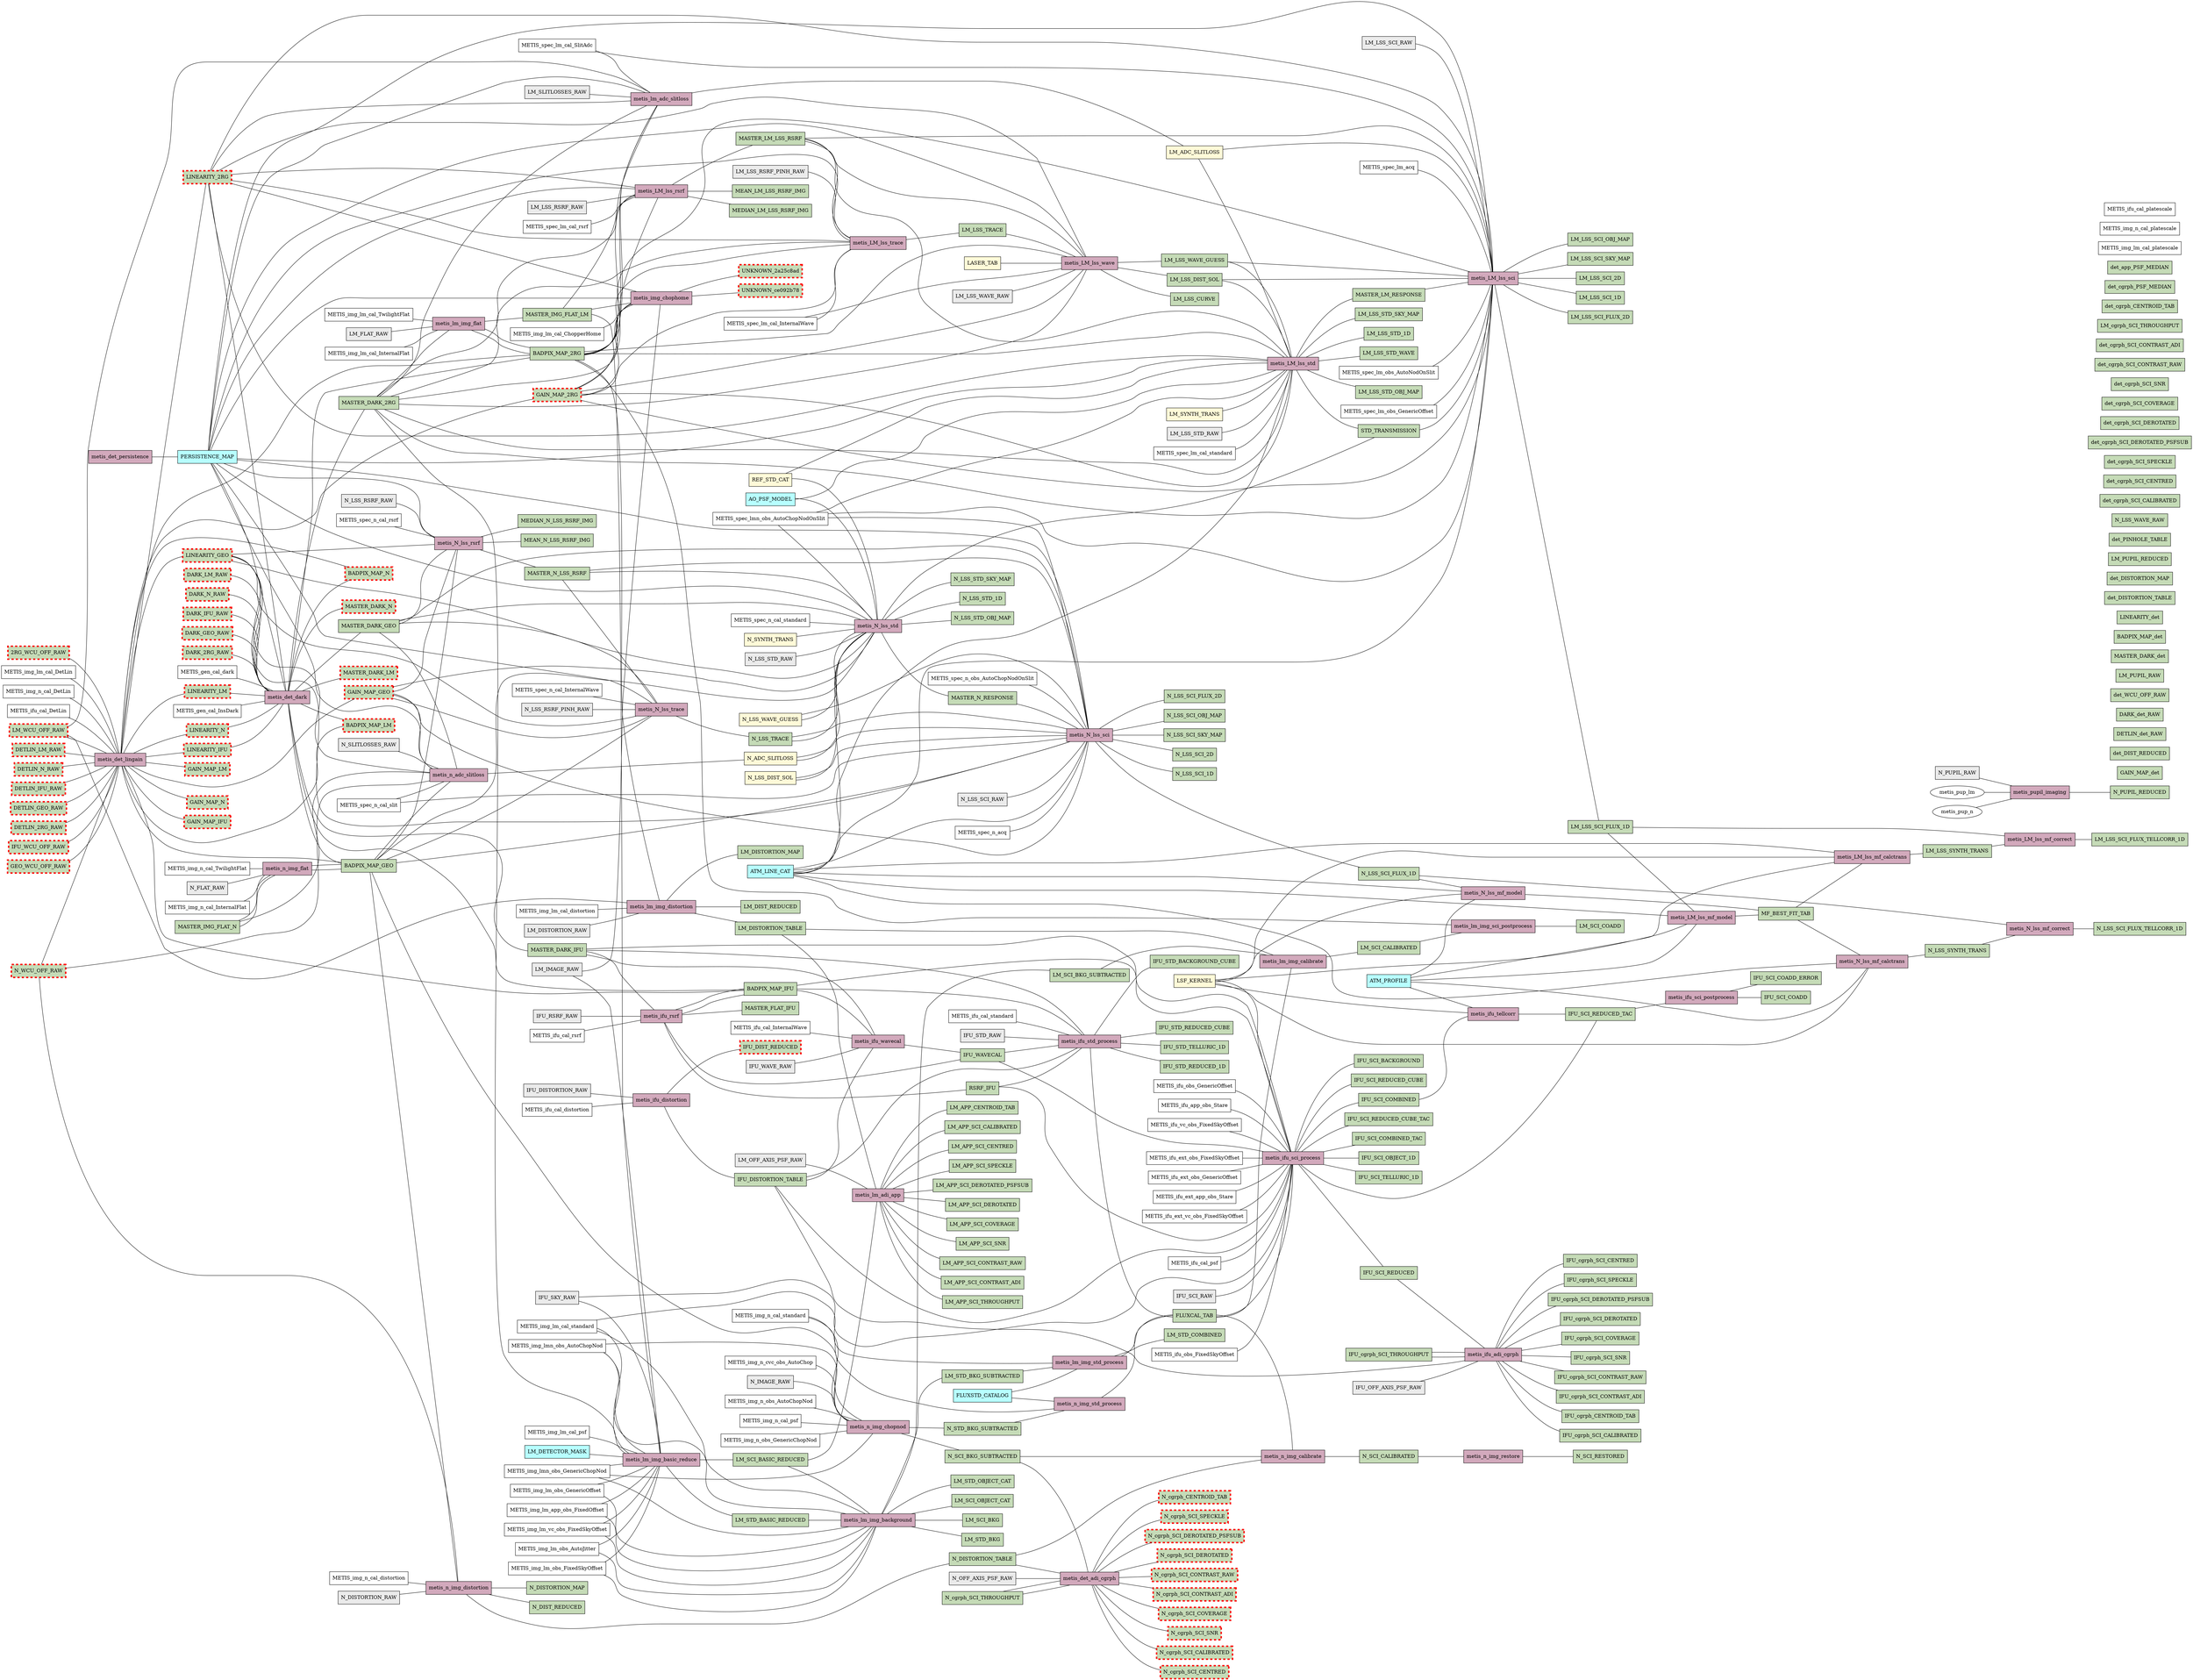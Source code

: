 graph METISDPS {

    rankdir=RL

   "metis_det_adi_cgrph" [shape=box, fillcolor="#d2a9bc", style=filled, label="metis_det_adi_cgrph"];
   "metis_lm_adi_app" [shape=box, fillcolor="#d2a9bc", style=filled, label="metis_lm_adi_app"];
   "metis_ifu_adi_cgrph" [shape=box, fillcolor="#d2a9bc", style=filled, label="metis_ifu_adi_cgrph"];
   "metis_det_lingain" [shape=box, fillcolor="#d2a9bc", style=filled, label="metis_det_lingain"];
   "metis_det_dark" [shape=box, fillcolor="#d2a9bc", style=filled, label="metis_det_dark"];
   "metis_det_persistence" [shape=box, fillcolor="#d2a9bc", style=filled, label="metis_det_persistence"];
   "metis_ifu_wavecal" [shape=box, fillcolor="#d2a9bc", style=filled, label="metis_ifu_wavecal"];
   "metis_ifu_rsrf" [shape=box, fillcolor="#d2a9bc", style=filled, label="metis_ifu_rsrf"];
   "metis_ifu_std_process" [shape=box, fillcolor="#d2a9bc", style=filled, label="metis_ifu_std_process"];
   "metis_ifu_sci_process" [shape=box, fillcolor="#d2a9bc", style=filled, label="metis_ifu_sci_process"];
   "metis_ifu_tellcorr" [shape=box, fillcolor="#d2a9bc", style=filled, label="metis_ifu_tellcorr"];
   "metis_ifu_sci_postprocess" [shape=box, fillcolor="#d2a9bc", style=filled, label="metis_ifu_sci_postprocess"];
   "metis_ifu_distortion" [shape=box, fillcolor="#d2a9bc", style=filled, label="metis_ifu_distortion"];
   "metis_lm_img_flat" [shape=box, fillcolor="#d2a9bc", style=filled, label="metis_lm_img_flat"];
   "metis_lm_img_basic_reduce" [shape=box, fillcolor="#d2a9bc", style=filled, label="metis_lm_img_basic_reduce"];
   "metis_lm_img_background" [shape=box, fillcolor="#d2a9bc", style=filled, label="metis_lm_img_background"];
   "metis_lm_img_std_process" [shape=box, fillcolor="#d2a9bc", style=filled, label="metis_lm_img_std_process"];
   "metis_lm_img_calibrate" [shape=box, fillcolor="#d2a9bc", style=filled, label="metis_lm_img_calibrate"];
   "metis_lm_img_sci_postprocess" [shape=box, fillcolor="#d2a9bc", style=filled, label="metis_lm_img_sci_postprocess"];
   "metis_lm_img_distortion" [shape=box, fillcolor="#d2a9bc", style=filled, label="metis_lm_img_distortion"];
   "metis_n_img_flat" [shape=box, fillcolor="#d2a9bc", style=filled, label="metis_n_img_flat"];
   "metis_n_img_chopnod" [shape=box, fillcolor="#d2a9bc", style=filled, label="metis_n_img_chopnod"];
   "metis_n_img_std_process" [shape=box, fillcolor="#d2a9bc", style=filled, label="metis_n_img_std_process"];
   "metis_n_img_calibrate" [shape=box, fillcolor="#d2a9bc", style=filled, label="metis_n_img_calibrate"];
   "metis_n_img_restore" [shape=box, fillcolor="#d2a9bc", style=filled, label="metis_n_img_restore"];
   "metis_n_img_distortion" [shape=box, fillcolor="#d2a9bc", style=filled, label="metis_n_img_distortion"];
   "metis_lm_lss_rsrf" [shape=box, fillcolor="#d2a9bc", style=filled, label="metis_LM_lss_rsrf"];
   "metis_lm_lss_trace" [shape=box, fillcolor="#d2a9bc", style=filled, label="metis_LM_lss_trace"];
   "metis_lm_lss_wave" [shape=box, fillcolor="#d2a9bc", style=filled, label="metis_LM_lss_wave"];
   "metis_lm_lss_std" [shape=box, fillcolor="#d2a9bc", style=filled, label="metis_LM_lss_std"];
   "metis_lm_lss_sci" [shape=box, fillcolor="#d2a9bc", style=filled, label="metis_LM_lss_sci"];
   "metis_lm_lss_mf_model" [shape=box, fillcolor="#d2a9bc", style=filled, label="metis_LM_lss_mf_model"];
   "metis_lm_lss_mf_calctrans" [shape=box, fillcolor="#d2a9bc", style=filled, label="metis_LM_lss_mf_calctrans"];
   "metis_lm_lss_mf_correct" [shape=box, fillcolor="#d2a9bc", style=filled, label="metis_LM_lss_mf_correct"];
   "metis_n_lss_rsrf" [shape=box, fillcolor="#d2a9bc", style=filled, label="metis_N_lss_rsrf"];
   "metis_n_lss_trace" [shape=box, fillcolor="#d2a9bc", style=filled, label="metis_N_lss_trace"];
   "metis_n_lss_std" [shape=box, fillcolor="#d2a9bc", style=filled, label="metis_N_lss_std"];
   "metis_n_lss_sci" [shape=box, fillcolor="#d2a9bc", style=filled, label="metis_N_lss_sci"];
   "metis_n_lss_mf_model" [shape=box, fillcolor="#d2a9bc", style=filled, label="metis_N_lss_mf_model"];
   "metis_n_lss_mf_calctrans" [shape=box, fillcolor="#d2a9bc", style=filled, label="metis_N_lss_mf_calctrans"];
   "metis_n_lss_mf_correct" [shape=box, fillcolor="#d2a9bc", style=filled, label="metis_N_lss_mf_correct"];
   "metis_pupil_imaging" [shape=box, fillcolor="#d2a9bc", style=filled, label="metis_pupil_imaging"];
   "metis_img_chophome" [shape=box, fillcolor="#d2a9bc", style=filled, label="metis_img_chophome"];
   "metis_lm_adc_slitloss" [shape=box, fillcolor="#d2a9bc", style=filled, label="metis_lm_adc_slitloss"];
   "metis_n_adc_slitloss" [shape=box, fillcolor="#d2a9bc", style=filled, label="metis_n_adc_slitloss"];
   "gain_map_det" [shape=box, fillcolor="#c5dbb7", style=filled, label="GAIN_MAP_det"];
   "gain_map_det" [shape=box, fillcolor="#c5dbb7", style=filled, label="GAIN_MAP_det"];
   "gain_map_det" [shape=box, fillcolor="#c5dbb7", style=filled, label="GAIN_MAP_det"];
   "gain_map_det" [shape=box, fillcolor="#c5dbb7", style=filled, label="GAIN_MAP_det"];
   "gain_map_det" [shape=box, fillcolor="#c5dbb7", style=filled, label="GAIN_MAP_det"];
   "gain_map_det" [shape=box, fillcolor="#c5dbb7", style=filled, label="GAIN_MAP_det"];
   "persistence_map" [shape=box, fillcolor="#b7ffff", style=filled, label="PERSISTENCE_MAP"];
   "atm_line_cat" [shape=box, fillcolor="#b7ffff", style=filled, label="ATM_LINE_CAT"];
   "ao_psf_model" [shape=box, fillcolor="#b7ffff", style=filled, label="AO_PSF_MODEL"];
   "atm_profile" [shape=box, fillcolor="#b7ffff", style=filled, label="ATM_PROFILE"];
   "laser_tab" [shape=box, fillcolor="#fffad8", style=filled, label="LASER_TAB"];
   "ref_std_cat" [shape=box, fillcolor="#fffad8", style=filled, label="REF_STD_CAT"];
   "lm_adc_slitloss" [shape=box, fillcolor="#fffad8", style=filled, label="LM_ADC_SLITLOSS"];
   "n_adc_slitloss" [shape=box, fillcolor="#fffad8", style=filled, label="N_ADC_SLITLOSS"];
   "lsf_kernel" [shape=box, fillcolor="#fffad8", style=filled, label="LSF_KERNEL"];
   "n_lss_dist_sol" [shape=box, fillcolor="#fffad8", style=filled, label="N_LSS_DIST_SOL"];
   "n_lss_wave_guess" [shape=box, fillcolor="#fffad8", style=filled, label="N_LSS_WAVE_GUESS"];
   "lm_synth_trans" [shape=box, fillcolor="#fffad8", style=filled, label="LM_SYNTH_TRANS"];
   "n_synth_trans" [shape=box, fillcolor="#fffad8", style=filled, label="N_SYNTH_TRANS"];
   "ifu_wave_raw" [shape=box, fillcolor="#ebebeb", style=filled, label="IFU_WAVE_RAW"];
   "ifu_rsrf_raw" [shape=box, fillcolor="#ebebeb", style=filled, label="IFU_RSRF_RAW"];
   "ifu_distortion_raw" [shape=box, fillcolor="#ebebeb", style=filled, label="IFU_DISTORTION_RAW"];
   "ifu_std_raw" [shape=box, fillcolor="#ebebeb", style=filled, label="IFU_STD_RAW"];
   "ifu_sci_raw" [shape=box, fillcolor="#ebebeb", style=filled, label="IFU_SCI_RAW"];
   "ifu_sky_raw" [shape=box, fillcolor="#ebebeb", style=filled, label="IFU_SKY_RAW"];
   "master_flat_ifu" [shape=box, fillcolor="#c5dbb7", style=filled, label="MASTER_FLAT_IFU"];
   "ifu_wavecal" [shape=box, fillcolor="#c5dbb7", style=filled, label="IFU_WAVECAL"];
   "rsrf_ifu" [shape=box, fillcolor="#c5dbb7", style=filled, label="RSRF_IFU"];
   "ifu_std_background_cube" [shape=box, fillcolor="#c5dbb7", style=filled, label="IFU_STD_BACKGROUND_CUBE"];
   "ifu_std_reduced_cube" [shape=box, fillcolor="#c5dbb7", style=filled, label="IFU_STD_REDUCED_CUBE"];
   "ifu_std_telluric_1d" [shape=box, fillcolor="#c5dbb7", style=filled, label="IFU_STD_TELLURIC_1D"];
   "ifu_std_reduced_1d" [shape=box, fillcolor="#c5dbb7", style=filled, label="IFU_STD_REDUCED_1D"];
   "ifu_sci_reduced" [shape=box, fillcolor="#c5dbb7", style=filled, label="IFU_SCI_REDUCED"];
   "ifu_sci_background" [shape=box, fillcolor="#c5dbb7", style=filled, label="IFU_SCI_BACKGROUND"];
   "ifu_sci_reduced_tac" [shape=box, fillcolor="#c5dbb7", style=filled, label="IFU_SCI_REDUCED_TAC"];
   "ifu_sci_reduced_cube" [shape=box, fillcolor="#c5dbb7", style=filled, label="IFU_SCI_REDUCED_CUBE"];
   "ifu_sci_reduced_cube_tac" [shape=box, fillcolor="#c5dbb7", style=filled, label="IFU_SCI_REDUCED_CUBE_TAC"];
   "ifu_sci_combined" [shape=box, fillcolor="#c5dbb7", style=filled, label="IFU_SCI_COMBINED"];
   "ifu_sci_combined_tac" [shape=box, fillcolor="#c5dbb7", style=filled, label="IFU_SCI_COMBINED_TAC"];
   "ifu_sci_object_1d" [shape=box, fillcolor="#c5dbb7", style=filled, label="IFU_SCI_OBJECT_1D"];
   "ifu_sci_telluric_1d" [shape=box, fillcolor="#c5dbb7", style=filled, label="IFU_SCI_TELLURIC_1D"];
   "ifu_sci_coadd" [shape=box, fillcolor="#c5dbb7", style=filled, label="IFU_SCI_COADD"];
   "ifu_sci_coadd_error" [shape=box, fillcolor="#c5dbb7", style=filled, label="IFU_SCI_COADD_ERROR"];
   "det_dist_reduced" [shape=box, fillcolor="#c5dbb7", style=filled, label="det_DIST_REDUCED"];
   "lm_image_raw" [shape=box, fillcolor="#ebebeb", style=filled, label="LM_IMAGE_RAW"];
   "n_image_raw" [shape=box, fillcolor="#ebebeb", style=filled, label="N_IMAGE_RAW"];
   "detlin_det_raw" [shape=box, fillcolor="#c5dbb7", style=filled, label="DETLIN_det_RAW"];
   "detlin_det_raw" [shape=box, fillcolor="#c5dbb7", style=filled, label="DETLIN_det_RAW"];
   "detlin_det_raw" [shape=box, fillcolor="#c5dbb7", style=filled, label="DETLIN_det_RAW"];
   "detlin_det_raw" [shape=box, fillcolor="#c5dbb7", style=filled, label="DETLIN_det_RAW"];
   "detlin_det_raw" [shape=box, fillcolor="#c5dbb7", style=filled, label="DETLIN_det_RAW"];
   "detlin_det_raw" [shape=box, fillcolor="#c5dbb7", style=filled, label="DETLIN_det_RAW"];
   "dark_det_raw" [shape=box, fillcolor="#c5dbb7", style=filled, label="DARK_det_RAW"];
   "dark_det_raw" [shape=box, fillcolor="#c5dbb7", style=filled, label="DARK_det_RAW"];
   "dark_det_raw" [shape=box, fillcolor="#c5dbb7", style=filled, label="DARK_det_RAW"];
   "dark_det_raw" [shape=box, fillcolor="#c5dbb7", style=filled, label="DARK_det_RAW"];
   "dark_det_raw" [shape=box, fillcolor="#c5dbb7", style=filled, label="DARK_det_RAW"];
   "dark_det_raw" [shape=box, fillcolor="#c5dbb7", style=filled, label="DARK_det_RAW"];
   "det_wcu_off_raw" [shape=box, fillcolor="#c5dbb7", style=filled, label="det_WCU_OFF_RAW"];
   "det_wcu_off_raw" [shape=box, fillcolor="#c5dbb7", style=filled, label="det_WCU_OFF_RAW"];
   "det_wcu_off_raw" [shape=box, fillcolor="#c5dbb7", style=filled, label="det_WCU_OFF_RAW"];
   "det_wcu_off_raw" [shape=box, fillcolor="#c5dbb7", style=filled, label="det_WCU_OFF_RAW"];
   "det_wcu_off_raw" [shape=box, fillcolor="#c5dbb7", style=filled, label="det_WCU_OFF_RAW"];
   "det_wcu_off_raw" [shape=box, fillcolor="#c5dbb7", style=filled, label="det_WCU_OFF_RAW"];
   "lm_flat_raw" [shape=box, fillcolor="#ebebeb", style=filled, label="LM_FLAT_RAW"];
   "n_flat_raw" [shape=box, fillcolor="#ebebeb", style=filled, label="N_FLAT_RAW"];
   "lm_distortion_raw" [shape=box, fillcolor="#ebebeb", style=filled, label="LM_DISTORTION_RAW"];
   "n_distortion_raw" [shape=box, fillcolor="#ebebeb", style=filled, label="N_DISTORTION_RAW"];
   "lm_pupil_raw" [shape=box, fillcolor="#c5dbb7", style=filled, label="LM_PUPIL_RAW"];
   "n_pupil_raw" [shape=box, fillcolor="#ebebeb", style=filled, label="N_PUPIL_RAW"];
   "lm_detector_mask" [shape=box, fillcolor="#b7ffff", style=filled, label="LM_DETECTOR_MASK"];
   "fluxstd_catalog" [shape=box, fillcolor="#b7ffff", style=filled, label="FLUXSTD_CATALOG"];
   "master_dark_det" [shape=box, fillcolor="#c5dbb7", style=filled, label="MASTER_DARK_det"];
   "master_dark_det" [shape=box, fillcolor="#c5dbb7", style=filled, label="MASTER_DARK_det"];
   "master_dark_det" [shape=box, fillcolor="#c5dbb7", style=filled, label="MASTER_DARK_det"];
   "master_dark_ifu" [shape=box, fillcolor="#c5dbb7", style=filled, label="MASTER_DARK_IFU"];
   "master_dark_2rg" [shape=box, fillcolor="#c5dbb7", style=filled, label="MASTER_DARK_2RG"];
   "master_dark_geo" [shape=box, fillcolor="#c5dbb7", style=filled, label="MASTER_DARK_GEO"];
   "master_img_flat_lm" [shape=box, fillcolor="#c5dbb7", style=filled, label="MASTER_IMG_FLAT_LM"];
   "master_img_flat_n" [shape=box, fillcolor="#c5dbb7", style=filled, label="MASTER_IMG_FLAT_N"];
   "badpix_map_det" [shape=box, fillcolor="#c5dbb7", style=filled, label="BADPIX_MAP_det"];
   "badpix_map_det" [shape=box, fillcolor="#c5dbb7", style=filled, label="BADPIX_MAP_det"];
   "badpix_map_det" [shape=box, fillcolor="#c5dbb7", style=filled, label="BADPIX_MAP_det"];
   "badpix_map_ifu" [shape=box, fillcolor="#c5dbb7", style=filled, label="BADPIX_MAP_IFU"];
   "badpix_map_2rg" [shape=box, fillcolor="#c5dbb7", style=filled, label="BADPIX_MAP_2RG"];
   "badpix_map_geo" [shape=box, fillcolor="#c5dbb7", style=filled, label="BADPIX_MAP_GEO"];
   "linearity_det" [shape=box, fillcolor="#c5dbb7", style=filled, label="LINEARITY_det"];
   "linearity_det" [shape=box, fillcolor="#c5dbb7", style=filled, label="LINEARITY_det"];
   "linearity_det" [shape=box, fillcolor="#c5dbb7", style=filled, label="LINEARITY_det"];
   "linearity_det" [shape=box, fillcolor="#c5dbb7", style=filled, label="LINEARITY_det"];
   "linearity_det" [shape=box, fillcolor="#c5dbb7", style=filled, label="LINEARITY_det"];
   "linearity_det" [shape=box, fillcolor="#c5dbb7", style=filled, label="LINEARITY_det"];
   "lm_sci_basic_reduced" [shape=box, fillcolor="#c5dbb7", style=filled, label="LM_SCI_BASIC_REDUCED"];
   "lm_std_basic_reduced" [shape=box, fillcolor="#c5dbb7", style=filled, label="LM_STD_BASIC_REDUCED"];
   "lm_sci_bkg" [shape=box, fillcolor="#c5dbb7", style=filled, label="LM_SCI_BKG"];
   "lm_std_bkg" [shape=box, fillcolor="#c5dbb7", style=filled, label="LM_STD_BKG"];
   "lm_sci_bkg_subtracted" [shape=box, fillcolor="#c5dbb7", style=filled, label="LM_SCI_BKG_SUBTRACTED"];
   "lm_std_bkg_subtracted" [shape=box, fillcolor="#c5dbb7", style=filled, label="LM_STD_BKG_SUBTRACTED"];
   "n_sci_bkg_subtracted" [shape=box, fillcolor="#c5dbb7", style=filled, label="N_SCI_BKG_SUBTRACTED"];
   "n_std_bkg_subtracted" [shape=box, fillcolor="#c5dbb7", style=filled, label="N_STD_BKG_SUBTRACTED"];
   "lm_std_object_cat" [shape=box, fillcolor="#c5dbb7", style=filled, label="LM_STD_OBJECT_CAT"];
   "lm_sci_object_cat" [shape=box, fillcolor="#c5dbb7", style=filled, label="LM_SCI_OBJECT_CAT"];
   "lm_sci_calibrated" [shape=box, fillcolor="#c5dbb7", style=filled, label="LM_SCI_CALIBRATED"];
   "n_sci_calibrated" [shape=box, fillcolor="#c5dbb7", style=filled, label="N_SCI_CALIBRATED"];
   "lm_sci_coadd" [shape=box, fillcolor="#c5dbb7", style=filled, label="LM_SCI_COADD"];
   "n_sci_restored" [shape=box, fillcolor="#c5dbb7", style=filled, label="N_SCI_RESTORED"];
   "det_distortion_table" [shape=box, fillcolor="#c5dbb7", style=filled, label="det_DISTORTION_TABLE"];
   "lm_distortion_table" [shape=box, fillcolor="#c5dbb7", style=filled, label="LM_DISTORTION_TABLE"];
   "n_distortion_table" [shape=box, fillcolor="#c5dbb7", style=filled, label="N_DISTORTION_TABLE"];
   "ifu_distortion_table" [shape=box, fillcolor="#c5dbb7", style=filled, label="IFU_DISTORTION_TABLE"];
   "det_distortion_table" [shape=box, fillcolor="#c5dbb7", style=filled, label="det_DISTORTION_TABLE"];
   "det_distortion_table" [shape=box, fillcolor="#c5dbb7", style=filled, label="det_DISTORTION_TABLE"];
   "det_distortion_map" [shape=box, fillcolor="#c5dbb7", style=filled, label="det_DISTORTION_MAP"];
   "lm_distortion_map" [shape=box, fillcolor="#c5dbb7", style=filled, label="LM_DISTORTION_MAP"];
   "n_distortion_map" [shape=box, fillcolor="#c5dbb7", style=filled, label="N_DISTORTION_MAP"];
   "det_distortion_map" [shape=box, fillcolor="#c5dbb7", style=filled, label="det_DISTORTION_MAP"];
   "det_distortion_map" [shape=box, fillcolor="#c5dbb7", style=filled, label="det_DISTORTION_MAP"];
   "det_distortion_map" [shape=box, fillcolor="#c5dbb7", style=filled, label="det_DISTORTION_MAP"];
   "det_dist_reduced" [shape=box, fillcolor="#c5dbb7", style=filled, label="det_DIST_REDUCED"];
   "lm_dist_reduced" [shape=box, fillcolor="#c5dbb7", style=filled, label="LM_DIST_REDUCED"];
   "n_dist_reduced" [shape=box, fillcolor="#c5dbb7", style=filled, label="N_DIST_REDUCED"];
   "det_dist_reduced" [shape=box, fillcolor="#c5dbb7", style=filled, label="det_DIST_REDUCED"];
   "det_dist_reduced" [shape=box, fillcolor="#c5dbb7", style=filled, label="det_DIST_REDUCED"];
   "lm_pupil_reduced" [shape=box, fillcolor="#c5dbb7", style=filled, label="LM_PUPIL_REDUCED"];
   "n_pupil_reduced" [shape=box, fillcolor="#c5dbb7", style=filled, label="N_PUPIL_REDUCED"];
   "fluxcal_tab" [shape=box, fillcolor="#c5dbb7", style=filled, label="FLUXCAL_TAB"];
   "lm_std_combined" [shape=box, fillcolor="#c5dbb7", style=filled, label="LM_STD_COMBINED"];
   "det_pinhole_table" [shape=box, fillcolor="#c5dbb7", style=filled, label="det_PINHOLE_TABLE"];
   "det_pinhole_table" [shape=box, fillcolor="#c5dbb7", style=filled, label="det_PINHOLE_TABLE"];
   "det_pinhole_table" [shape=box, fillcolor="#c5dbb7", style=filled, label="det_PINHOLE_TABLE"];
   "det_pinhole_table" [shape=box, fillcolor="#c5dbb7", style=filled, label="det_PINHOLE_TABLE"];
   "det_pinhole_table" [shape=box, fillcolor="#c5dbb7", style=filled, label="det_PINHOLE_TABLE"];
   "det_pinhole_table" [shape=box, fillcolor="#c5dbb7", style=filled, label="det_PINHOLE_TABLE"];
   "lm_slitlosses_raw" [shape=box, fillcolor="#ebebeb", style=filled, label="LM_SLITLOSSES_RAW"];
   "n_slitlosses_raw" [shape=box, fillcolor="#ebebeb", style=filled, label="N_SLITLOSSES_RAW"];
   "lm_lss_rsrf_raw" [shape=box, fillcolor="#ebebeb", style=filled, label="LM_LSS_RSRF_RAW"];
   "lm_lss_rsrf_pinh_raw" [shape=box, fillcolor="#ebebeb", style=filled, label="LM_LSS_RSRF_PINH_RAW"];
   "lm_lss_wave_raw" [shape=box, fillcolor="#ebebeb", style=filled, label="LM_LSS_WAVE_RAW"];
   "lm_lss_std_raw" [shape=box, fillcolor="#ebebeb", style=filled, label="LM_LSS_STD_RAW"];
   "lm_lss_sci_raw" [shape=box, fillcolor="#ebebeb", style=filled, label="LM_LSS_SCI_RAW"];
   "n_lss_rsrf_raw" [shape=box, fillcolor="#ebebeb", style=filled, label="N_LSS_RSRF_RAW"];
   "n_lss_wave_raw" [shape=box, fillcolor="#c5dbb7", style=filled, label="N_LSS_WAVE_RAW"];
   "n_lss_rsrf_pinh_raw" [shape=box, fillcolor="#ebebeb", style=filled, label="N_LSS_RSRF_PINH_RAW"];
   "n_lss_std_raw" [shape=box, fillcolor="#ebebeb", style=filled, label="N_LSS_STD_RAW"];
   "n_lss_sci_raw" [shape=box, fillcolor="#ebebeb", style=filled, label="N_LSS_SCI_RAW"];
   "master_lm_lss_rsrf" [shape=box, fillcolor="#c5dbb7", style=filled, label="MASTER_LM_LSS_RSRF"];
   "median_lm_lss_rsrf_img" [shape=box, fillcolor="#c5dbb7", style=filled, label="MEDIAN_LM_LSS_RSRF_IMG"];
   "mean_lm_lss_rsrf_img" [shape=box, fillcolor="#c5dbb7", style=filled, label="MEAN_LM_LSS_RSRF_IMG"];
   "master_n_lss_rsrf" [shape=box, fillcolor="#c5dbb7", style=filled, label="MASTER_N_LSS_RSRF"];
   "median_n_lss_rsrf_img" [shape=box, fillcolor="#c5dbb7", style=filled, label="MEDIAN_N_LSS_RSRF_IMG"];
   "mean_n_lss_rsrf_img" [shape=box, fillcolor="#c5dbb7", style=filled, label="MEAN_N_LSS_RSRF_IMG"];
   "lm_lss_trace" [shape=box, fillcolor="#c5dbb7", style=filled, label="LM_LSS_TRACE"];
   "n_lss_trace" [shape=box, fillcolor="#c5dbb7", style=filled, label="N_LSS_TRACE"];
   "lm_lss_curve" [shape=box, fillcolor="#c5dbb7", style=filled, label="LM_LSS_CURVE"];
   "lm_lss_dist_sol" [shape=box, fillcolor="#c5dbb7", style=filled, label="LM_LSS_DIST_SOL"];
   "lm_lss_wave_guess" [shape=box, fillcolor="#c5dbb7", style=filled, label="LM_LSS_WAVE_GUESS"];
   "lm_lss_std_obj_map" [shape=box, fillcolor="#c5dbb7", style=filled, label="LM_LSS_STD_OBJ_MAP"];
   "lm_lss_std_sky_map" [shape=box, fillcolor="#c5dbb7", style=filled, label="LM_LSS_STD_SKY_MAP"];
   "lm_lss_std_1d" [shape=box, fillcolor="#c5dbb7", style=filled, label="LM_LSS_STD_1D"];
   "n_lss_std_obj_map" [shape=box, fillcolor="#c5dbb7", style=filled, label="N_LSS_STD_OBJ_MAP"];
   "n_lss_std_sky_map" [shape=box, fillcolor="#c5dbb7", style=filled, label="N_LSS_STD_SKY_MAP"];
   "n_lss_std_1d" [shape=box, fillcolor="#c5dbb7", style=filled, label="N_LSS_STD_1D"];
   "lm_lss_sci_obj_map" [shape=box, fillcolor="#c5dbb7", style=filled, label="LM_LSS_SCI_OBJ_MAP"];
   "lm_lss_sci_sky_map" [shape=box, fillcolor="#c5dbb7", style=filled, label="LM_LSS_SCI_SKY_MAP"];
   "lm_lss_sci_2d" [shape=box, fillcolor="#c5dbb7", style=filled, label="LM_LSS_SCI_2D"];
   "lm_lss_sci_1d" [shape=box, fillcolor="#c5dbb7", style=filled, label="LM_LSS_SCI_1D"];
   "n_lss_sci_obj_map" [shape=box, fillcolor="#c5dbb7", style=filled, label="N_LSS_SCI_OBJ_MAP"];
   "n_lss_sci_sky_map" [shape=box, fillcolor="#c5dbb7", style=filled, label="N_LSS_SCI_SKY_MAP"];
   "n_lss_sci_2d" [shape=box, fillcolor="#c5dbb7", style=filled, label="N_LSS_SCI_2D"];
   "n_lss_sci_1d" [shape=box, fillcolor="#c5dbb7", style=filled, label="N_LSS_SCI_1D"];
   "std_transmission" [shape=box, fillcolor="#c5dbb7", style=filled, label="STD_TRANSMISSION"];
   "master_lm_response" [shape=box, fillcolor="#c5dbb7", style=filled, label="MASTER_LM_RESPONSE"];
   "master_n_response" [shape=box, fillcolor="#c5dbb7", style=filled, label="MASTER_N_RESPONSE"];
   "mf_best_fit_tab" [shape=box, fillcolor="#c5dbb7", style=filled, label="MF_BEST_FIT_TAB"];
   "lm_lss_synth_trans" [shape=box, fillcolor="#c5dbb7", style=filled, label="LM_LSS_SYNTH_TRANS"];
   "n_lss_synth_trans" [shape=box, fillcolor="#c5dbb7", style=filled, label="N_LSS_SYNTH_TRANS"];
   "lm_lss_sci_flux_2d" [shape=box, fillcolor="#c5dbb7", style=filled, label="LM_LSS_SCI_FLUX_2D"];
   "n_lss_sci_flux_2d" [shape=box, fillcolor="#c5dbb7", style=filled, label="N_LSS_SCI_FLUX_2D"];
   "lm_lss_sci_flux_1d" [shape=box, fillcolor="#c5dbb7", style=filled, label="LM_LSS_SCI_FLUX_1D"];
   "n_lss_sci_flux_1d" [shape=box, fillcolor="#c5dbb7", style=filled, label="N_LSS_SCI_FLUX_1D"];
   "lm_lss_std_wave" [shape=box, fillcolor="#c5dbb7", style=filled, label="LM_LSS_STD_WAVE"];
   "lm_lss_sci_flux_tellcorr_1d" [shape=box, fillcolor="#c5dbb7", style=filled, label="LM_LSS_SCI_FLUX_TELLCORR_1D"];
   "n_lss_sci_flux_tellcorr_1d" [shape=box, fillcolor="#c5dbb7", style=filled, label="N_LSS_SCI_FLUX_TELLCORR_1D"];
   "lm_off_axis_psf_raw" [shape=box, fillcolor="#ebebeb", style=filled, label="LM_OFF_AXIS_PSF_RAW"];
   "n_off_axis_psf_raw" [shape=box, fillcolor="#ebebeb", style=filled, label="N_OFF_AXIS_PSF_RAW"];
   "ifu_off_axis_psf_raw" [shape=box, fillcolor="#ebebeb", style=filled, label="IFU_OFF_AXIS_PSF_RAW"];
   "lm_app_sci_calibrated" [shape=box, fillcolor="#c5dbb7", style=filled, label="LM_APP_SCI_CALIBRATED"];
   "lm_app_sci_centred" [shape=box, fillcolor="#c5dbb7", style=filled, label="LM_APP_SCI_CENTRED"];
   "lm_app_sci_speckle" [shape=box, fillcolor="#c5dbb7", style=filled, label="LM_APP_SCI_SPECKLE"];
   "lm_app_sci_derotated_psfsub" [shape=box, fillcolor="#c5dbb7", style=filled, label="LM_APP_SCI_DEROTATED_PSFSUB"];
   "lm_app_sci_derotated" [shape=box, fillcolor="#c5dbb7", style=filled, label="LM_APP_SCI_DEROTATED"];
   "lm_app_sci_coverage" [shape=box, fillcolor="#c5dbb7", style=filled, label="LM_APP_SCI_COVERAGE"];
   "lm_app_sci_snr" [shape=box, fillcolor="#c5dbb7", style=filled, label="LM_APP_SCI_SNR"];
   "lm_app_sci_contrast_raw" [shape=box, fillcolor="#c5dbb7", style=filled, label="LM_APP_SCI_CONTRAST_RAW"];
   "lm_app_sci_contrast_adi" [shape=box, fillcolor="#c5dbb7", style=filled, label="LM_APP_SCI_CONTRAST_ADI"];
   "lm_app_sci_throughput" [shape=box, fillcolor="#c5dbb7", style=filled, label="LM_APP_SCI_THROUGHPUT"];
   "lm_app_centroid_tab" [shape=box, fillcolor="#c5dbb7", style=filled, label="LM_APP_CENTROID_TAB"];
   "det_cgrph_sci_calibrated" [shape=box, fillcolor="#c5dbb7", style=filled, label="det_cgrph_SCI_CALIBRATED"];
   "det_cgrph_sci_calibrated" [shape=box, fillcolor="#c5dbb7", style=filled, label="det_cgrph_SCI_CALIBRATED"];
   "det_cgrph_sci_calibrated" [shape=box, fillcolor="#c5dbb7", style=filled, label="det_cgrph_SCI_CALIBRATED"];
   "ifu_cgrph_sci_calibrated" [shape=box, fillcolor="#c5dbb7", style=filled, label="IFU_cgrph_SCI_CALIBRATED"];
   "det_cgrph_sci_calibrated" [shape=box, fillcolor="#c5dbb7", style=filled, label="det_cgrph_SCI_CALIBRATED"];
   "det_cgrph_sci_calibrated" [shape=box, fillcolor="#c5dbb7", style=filled, label="det_cgrph_SCI_CALIBRATED"];
   "det_cgrph_sci_centred" [shape=box, fillcolor="#c5dbb7", style=filled, label="det_cgrph_SCI_CENTRED"];
   "det_cgrph_sci_centred" [shape=box, fillcolor="#c5dbb7", style=filled, label="det_cgrph_SCI_CENTRED"];
   "det_cgrph_sci_centred" [shape=box, fillcolor="#c5dbb7", style=filled, label="det_cgrph_SCI_CENTRED"];
   "ifu_cgrph_sci_centred" [shape=box, fillcolor="#c5dbb7", style=filled, label="IFU_cgrph_SCI_CENTRED"];
   "det_cgrph_sci_centred" [shape=box, fillcolor="#c5dbb7", style=filled, label="det_cgrph_SCI_CENTRED"];
   "det_cgrph_sci_centred" [shape=box, fillcolor="#c5dbb7", style=filled, label="det_cgrph_SCI_CENTRED"];
   "det_cgrph_sci_speckle" [shape=box, fillcolor="#c5dbb7", style=filled, label="det_cgrph_SCI_SPECKLE"];
   "det_cgrph_sci_speckle" [shape=box, fillcolor="#c5dbb7", style=filled, label="det_cgrph_SCI_SPECKLE"];
   "det_cgrph_sci_speckle" [shape=box, fillcolor="#c5dbb7", style=filled, label="det_cgrph_SCI_SPECKLE"];
   "ifu_cgrph_sci_speckle" [shape=box, fillcolor="#c5dbb7", style=filled, label="IFU_cgrph_SCI_SPECKLE"];
   "det_cgrph_sci_speckle" [shape=box, fillcolor="#c5dbb7", style=filled, label="det_cgrph_SCI_SPECKLE"];
   "det_cgrph_sci_speckle" [shape=box, fillcolor="#c5dbb7", style=filled, label="det_cgrph_SCI_SPECKLE"];
   "det_cgrph_sci_derotated_psfsub" [shape=box, fillcolor="#c5dbb7", style=filled, label="det_cgrph_SCI_DEROTATED_PSFSUB"];
   "det_cgrph_sci_derotated_psfsub" [shape=box, fillcolor="#c5dbb7", style=filled, label="det_cgrph_SCI_DEROTATED_PSFSUB"];
   "det_cgrph_sci_derotated_psfsub" [shape=box, fillcolor="#c5dbb7", style=filled, label="det_cgrph_SCI_DEROTATED_PSFSUB"];
   "ifu_cgrph_sci_derotated_psfsub" [shape=box, fillcolor="#c5dbb7", style=filled, label="IFU_cgrph_SCI_DEROTATED_PSFSUB"];
   "det_cgrph_sci_derotated_psfsub" [shape=box, fillcolor="#c5dbb7", style=filled, label="det_cgrph_SCI_DEROTATED_PSFSUB"];
   "det_cgrph_sci_derotated_psfsub" [shape=box, fillcolor="#c5dbb7", style=filled, label="det_cgrph_SCI_DEROTATED_PSFSUB"];
   "det_cgrph_sci_derotated" [shape=box, fillcolor="#c5dbb7", style=filled, label="det_cgrph_SCI_DEROTATED"];
   "det_cgrph_sci_derotated" [shape=box, fillcolor="#c5dbb7", style=filled, label="det_cgrph_SCI_DEROTATED"];
   "det_cgrph_sci_derotated" [shape=box, fillcolor="#c5dbb7", style=filled, label="det_cgrph_SCI_DEROTATED"];
   "ifu_cgrph_sci_derotated" [shape=box, fillcolor="#c5dbb7", style=filled, label="IFU_cgrph_SCI_DEROTATED"];
   "det_cgrph_sci_derotated" [shape=box, fillcolor="#c5dbb7", style=filled, label="det_cgrph_SCI_DEROTATED"];
   "det_cgrph_sci_derotated" [shape=box, fillcolor="#c5dbb7", style=filled, label="det_cgrph_SCI_DEROTATED"];
   "det_cgrph_sci_coverage" [shape=box, fillcolor="#c5dbb7", style=filled, label="det_cgrph_SCI_COVERAGE"];
   "det_cgrph_sci_coverage" [shape=box, fillcolor="#c5dbb7", style=filled, label="det_cgrph_SCI_COVERAGE"];
   "det_cgrph_sci_coverage" [shape=box, fillcolor="#c5dbb7", style=filled, label="det_cgrph_SCI_COVERAGE"];
   "ifu_cgrph_sci_coverage" [shape=box, fillcolor="#c5dbb7", style=filled, label="IFU_cgrph_SCI_COVERAGE"];
   "det_cgrph_sci_coverage" [shape=box, fillcolor="#c5dbb7", style=filled, label="det_cgrph_SCI_COVERAGE"];
   "det_cgrph_sci_coverage" [shape=box, fillcolor="#c5dbb7", style=filled, label="det_cgrph_SCI_COVERAGE"];
   "det_cgrph_sci_snr" [shape=box, fillcolor="#c5dbb7", style=filled, label="det_cgrph_SCI_SNR"];
   "det_cgrph_sci_snr" [shape=box, fillcolor="#c5dbb7", style=filled, label="det_cgrph_SCI_SNR"];
   "det_cgrph_sci_snr" [shape=box, fillcolor="#c5dbb7", style=filled, label="det_cgrph_SCI_SNR"];
   "ifu_cgrph_sci_snr" [shape=box, fillcolor="#c5dbb7", style=filled, label="IFU_cgrph_SCI_SNR"];
   "det_cgrph_sci_snr" [shape=box, fillcolor="#c5dbb7", style=filled, label="det_cgrph_SCI_SNR"];
   "det_cgrph_sci_snr" [shape=box, fillcolor="#c5dbb7", style=filled, label="det_cgrph_SCI_SNR"];
   "det_cgrph_sci_contrast_raw" [shape=box, fillcolor="#c5dbb7", style=filled, label="det_cgrph_SCI_CONTRAST_RAW"];
   "det_cgrph_sci_contrast_raw" [shape=box, fillcolor="#c5dbb7", style=filled, label="det_cgrph_SCI_CONTRAST_RAW"];
   "det_cgrph_sci_contrast_raw" [shape=box, fillcolor="#c5dbb7", style=filled, label="det_cgrph_SCI_CONTRAST_RAW"];
   "ifu_cgrph_sci_contrast_raw" [shape=box, fillcolor="#c5dbb7", style=filled, label="IFU_cgrph_SCI_CONTRAST_RAW"];
   "det_cgrph_sci_contrast_raw" [shape=box, fillcolor="#c5dbb7", style=filled, label="det_cgrph_SCI_CONTRAST_RAW"];
   "det_cgrph_sci_contrast_raw" [shape=box, fillcolor="#c5dbb7", style=filled, label="det_cgrph_SCI_CONTRAST_RAW"];
   "det_cgrph_sci_contrast_adi" [shape=box, fillcolor="#c5dbb7", style=filled, label="det_cgrph_SCI_CONTRAST_ADI"];
   "det_cgrph_sci_contrast_adi" [shape=box, fillcolor="#c5dbb7", style=filled, label="det_cgrph_SCI_CONTRAST_ADI"];
   "det_cgrph_sci_contrast_adi" [shape=box, fillcolor="#c5dbb7", style=filled, label="det_cgrph_SCI_CONTRAST_ADI"];
   "ifu_cgrph_sci_contrast_adi" [shape=box, fillcolor="#c5dbb7", style=filled, label="IFU_cgrph_SCI_CONTRAST_ADI"];
   "det_cgrph_sci_contrast_adi" [shape=box, fillcolor="#c5dbb7", style=filled, label="det_cgrph_SCI_CONTRAST_ADI"];
   "det_cgrph_sci_contrast_adi" [shape=box, fillcolor="#c5dbb7", style=filled, label="det_cgrph_SCI_CONTRAST_ADI"];
   "lm_cgrph_sci_throughput" [shape=box, fillcolor="#c5dbb7", style=filled, label="LM_cgrph_SCI_THROUGHPUT"];
   "n_cgrph_sci_throughput" [shape=box, fillcolor="#c5dbb7", style=filled, label="N_cgrph_SCI_THROUGHPUT"];
   "det_cgrph_centroid_tab" [shape=box, fillcolor="#c5dbb7", style=filled, label="det_cgrph_CENTROID_TAB"];
   "det_cgrph_centroid_tab" [shape=box, fillcolor="#c5dbb7", style=filled, label="det_cgrph_CENTROID_TAB"];
   "det_cgrph_centroid_tab" [shape=box, fillcolor="#c5dbb7", style=filled, label="det_cgrph_CENTROID_TAB"];
   "ifu_cgrph_centroid_tab" [shape=box, fillcolor="#c5dbb7", style=filled, label="IFU_cgrph_CENTROID_TAB"];
   "det_cgrph_centroid_tab" [shape=box, fillcolor="#c5dbb7", style=filled, label="det_cgrph_CENTROID_TAB"];
   "det_cgrph_centroid_tab" [shape=box, fillcolor="#c5dbb7", style=filled, label="det_cgrph_CENTROID_TAB"];
   "ifu_cgrph_sci_throughput" [shape=box, fillcolor="#c5dbb7", style=filled, label="IFU_cgrph_SCI_THROUGHPUT"];
   "det_cgrph_psf_median" [shape=box, fillcolor="#c5dbb7", style=filled, label="det_cgrph_PSF_MEDIAN"];
   "det_cgrph_psf_median" [shape=box, fillcolor="#c5dbb7", style=filled, label="det_cgrph_PSF_MEDIAN"];
   "det_cgrph_psf_median" [shape=box, fillcolor="#c5dbb7", style=filled, label="det_cgrph_PSF_MEDIAN"];
   "det_cgrph_psf_median" [shape=box, fillcolor="#c5dbb7", style=filled, label="det_cgrph_PSF_MEDIAN"];
   "det_cgrph_psf_median" [shape=box, fillcolor="#c5dbb7", style=filled, label="det_cgrph_PSF_MEDIAN"];
   "det_cgrph_psf_median" [shape=box, fillcolor="#c5dbb7", style=filled, label="det_cgrph_PSF_MEDIAN"];
   "det_app_psf_median" [shape=box, fillcolor="#c5dbb7", style=filled, label="det_app_PSF_MEDIAN"];
   "det_app_psf_median" [shape=box, fillcolor="#c5dbb7", style=filled, label="det_app_PSF_MEDIAN"];
   "det_app_psf_median" [shape=box, fillcolor="#c5dbb7", style=filled, label="det_app_PSF_MEDIAN"];
   "det_app_psf_median" [shape=box, fillcolor="#c5dbb7", style=filled, label="det_app_PSF_MEDIAN"];
   "det_app_psf_median" [shape=box, fillcolor="#c5dbb7", style=filled, label="det_app_PSF_MEDIAN"];
   "det_app_psf_median" [shape=box, fillcolor="#c5dbb7", style=filled, label="det_app_PSF_MEDIAN"];
   "metis_spec_lm_acq" [shape=box, fillcolor="white", style=filled, label="METIS_spec_lm_acq"];
   "metis_spec_n_acq" [shape=box, fillcolor="white", style=filled, label="METIS_spec_n_acq"];
   "metis_img_lm_obs_autojitter" [shape=box, fillcolor="white", style=filled, label="METIS_img_lm_obs_AutoJitter"];
   "metis_img_lm_obs_fixedskyoffset" [shape=box, fillcolor="white", style=filled, label="METIS_img_lm_obs_FixedSkyOffset"];
   "metis_img_lm_obs_genericoffset" [shape=box, fillcolor="white", style=filled, label="METIS_img_lm_obs_GenericOffset"];
   "metis_img_lm_app_obs_fixedoffset" [shape=box, fillcolor="white", style=filled, label="METIS_img_lm_app_obs_FixedOffset"];
   "metis_img_lm_vc_obs_fixedskyoffset" [shape=box, fillcolor="white", style=filled, label="METIS_img_lm_vc_obs_FixedSkyOffset"];
   "metis_img_n_obs_autochopnod" [shape=box, fillcolor="white", style=filled, label="METIS_img_n_obs_AutoChopNod"];
   "metis_img_n_obs_genericchopnod" [shape=box, fillcolor="white", style=filled, label="METIS_img_n_obs_GenericChopNod"];
   "metis_img_n_cvc_obs_autochop" [shape=box, fillcolor="white", style=filled, label="METIS_img_n_cvc_obs_AutoChop"];
   "metis_img_lmn_obs_autochopnod" [shape=box, fillcolor="white", style=filled, label="METIS_img_lmn_obs_AutoChopNod"];
   "metis_img_lmn_obs_genericchopnod" [shape=box, fillcolor="white", style=filled, label="METIS_img_lmn_obs_GenericChopNod"];
   "metis_spec_lm_obs_autonodonslit" [shape=box, fillcolor="white", style=filled, label="METIS_spec_lm_obs_AutoNodOnSlit"];
   "metis_spec_lm_obs_genericoffset" [shape=box, fillcolor="white", style=filled, label="METIS_spec_lm_obs_GenericOffset"];
   "metis_spec_n_obs_autochopnodonslit" [shape=box, fillcolor="white", style=filled, label="METIS_spec_n_obs_AutoChopNodOnSlit"];
   "metis_spec_lmn_obs_autochopnodonslit" [shape=box, fillcolor="white", style=filled, label="METIS_spec_lmn_obs_AutoChopNodOnSlit"];
   "metis_ifu_obs_fixedskyoffset" [shape=box, fillcolor="white", style=filled, label="METIS_ifu_obs_FixedSkyOffset"];
   "metis_ifu_obs_genericoffset" [shape=box, fillcolor="white", style=filled, label="METIS_ifu_obs_GenericOffset"];
   "metis_ifu_app_obs_stare" [shape=box, fillcolor="white", style=filled, label="METIS_ifu_app_obs_Stare"];
   "metis_ifu_vc_obs_fixedskyoffset" [shape=box, fillcolor="white", style=filled, label="METIS_ifu_vc_obs_FixedSkyOffset"];
   "metis_ifu_ext_obs_fixedskyoffset" [shape=box, fillcolor="white", style=filled, label="METIS_ifu_ext_obs_FixedSkyOffset"];
   "metis_ifu_ext_obs_genericoffset" [shape=box, fillcolor="white", style=filled, label="METIS_ifu_ext_obs_GenericOffset"];
   "metis_ifu_ext_app_obs_stare" [shape=box, fillcolor="white", style=filled, label="METIS_ifu_ext_app_obs_Stare"];
   "metis_ifu_ext_vc_obs_fixedskyoffset" [shape=box, fillcolor="white", style=filled, label="METIS_ifu_ext_vc_obs_FixedSkyOffset"];
   "metis_img_lm_cal_chopperhome" [shape=box, fillcolor="white", style=filled, label="METIS_img_lm_cal_ChopperHome"];
   "metis_gen_cal_dark" [shape=box, fillcolor="white", style=filled, label="METIS_gen_cal_dark"];
   "metis_gen_cal_insdark" [shape=box, fillcolor="white", style=filled, label="METIS_gen_cal_InsDark"];
   "metis_img_lm_cal_internalflat" [shape=box, fillcolor="white", style=filled, label="METIS_img_lm_cal_InternalFlat"];
   "metis_img_n_cal_internalflat" [shape=box, fillcolor="white", style=filled, label="METIS_img_n_cal_InternalFlat"];
   "metis_img_lm_cal_twilightflat" [shape=box, fillcolor="white", style=filled, label="METIS_img_lm_cal_TwilightFlat"];
   "metis_img_n_cal_twilightflat" [shape=box, fillcolor="white", style=filled, label="METIS_img_n_cal_TwilightFlat"];
   "metis_spec_lm_cal_slitadc" [shape=box, fillcolor="white", style=filled, label="METIS_spec_lm_cal_SlitAdc"];
   "metis_spec_n_cal_slit" [shape=box, fillcolor="white", style=filled, label="METIS_spec_n_cal_slit"];
   "metis_spec_lm_cal_internalwave" [shape=box, fillcolor="white", style=filled, label="METIS_spec_lm_cal_InternalWave"];
   "metis_spec_n_cal_internalwave" [shape=box, fillcolor="white", style=filled, label="METIS_spec_n_cal_InternalWave"];
   "metis_ifu_cal_internalwave" [shape=box, fillcolor="white", style=filled, label="METIS_ifu_cal_InternalWave"];
   "metis_ifu_cal_rsrf" [shape=box, fillcolor="white", style=filled, label="METIS_ifu_cal_rsrf"];
   "metis_spec_lm_cal_rsrf" [shape=box, fillcolor="white", style=filled, label="METIS_spec_lm_cal_rsrf"];
   "metis_spec_n_cal_rsrf" [shape=box, fillcolor="white", style=filled, label="METIS_spec_n_cal_rsrf"];
   "metis_img_lm_cal_standard" [shape=box, fillcolor="white", style=filled, label="METIS_img_lm_cal_standard"];
   "metis_img_n_cal_standard" [shape=box, fillcolor="white", style=filled, label="METIS_img_n_cal_standard"];
   "metis_spec_lm_cal_standard" [shape=box, fillcolor="white", style=filled, label="METIS_spec_lm_cal_standard"];
   "metis_spec_n_cal_standard" [shape=box, fillcolor="white", style=filled, label="METIS_spec_n_cal_standard"];
   "metis_ifu_cal_standard" [shape=box, fillcolor="white", style=filled, label="METIS_ifu_cal_standard"];
   "metis_img_lm_cal_psf" [shape=box, fillcolor="white", style=filled, label="METIS_img_lm_cal_psf"];
   "metis_img_n_cal_psf" [shape=box, fillcolor="white", style=filled, label="METIS_img_n_cal_psf"];
   "metis_ifu_cal_psf" [shape=box, fillcolor="white", style=filled, label="METIS_ifu_cal_psf"];
   "metis_img_lm_cal_platescale" [shape=box, fillcolor="white", style=filled, label="METIS_img_lm_cal_platescale"];
   "metis_img_n_cal_platescale" [shape=box, fillcolor="white", style=filled, label="METIS_img_n_cal_platescale"];
   "metis_ifu_cal_platescale" [shape=box, fillcolor="white", style=filled, label="METIS_ifu_cal_platescale"];
   "metis_img_lm_cal_distortion" [shape=box, fillcolor="white", style=filled, label="METIS_img_lm_cal_distortion"];
   "metis_img_n_cal_distortion" [shape=box, fillcolor="white", style=filled, label="METIS_img_n_cal_distortion"];
   "metis_ifu_cal_distortion" [shape=box, fillcolor="white", style=filled, label="METIS_ifu_cal_distortion"];
   "metis_img_lm_cal_detlin" [shape=box, fillcolor="white", style=filled, label="METIS_img_lm_cal_DetLin"];
   "metis_img_n_cal_detlin" [shape=box, fillcolor="white", style=filled, label="METIS_img_n_cal_DetLin"];
   "metis_ifu_cal_detlin" [shape=box, fillcolor="white", style=filled, label="METIS_ifu_cal_DetLin"];
   "n_cgrph_sci_calibrated" [shape=box, fillcolor="#c5dbb7", color=red, style="filled,dashed", penwidth="4.0", label="N_cgrph_SCI_CALIBRATED"];
   "n_cgrph_sci_centred" [shape=box, fillcolor="#c5dbb7", color=red, style="filled,dashed", penwidth="4.0", label="N_cgrph_SCI_CENTRED"];
   "n_cgrph_centroid_tab" [shape=box, fillcolor="#c5dbb7", color=red, style="filled,dashed", penwidth="4.0", label="N_cgrph_CENTROID_TAB"];
   "n_cgrph_sci_speckle" [shape=box, fillcolor="#c5dbb7", color=red, style="filled,dashed", penwidth="4.0", label="N_cgrph_SCI_SPECKLE"];
   "n_cgrph_sci_derotated_psfsub" [shape=box, fillcolor="#c5dbb7", color=red, style="filled,dashed", penwidth="4.0", label="N_cgrph_SCI_DEROTATED_PSFSUB"];
   "n_cgrph_sci_derotated" [shape=box, fillcolor="#c5dbb7", color=red, style="filled,dashed", penwidth="4.0", label="N_cgrph_SCI_DEROTATED"];
   "n_cgrph_sci_contrast_raw" [shape=box, fillcolor="#c5dbb7", color=red, style="filled,dashed", penwidth="4.0", label="N_cgrph_SCI_CONTRAST_RAW"];
   "n_cgrph_sci_contrast_adi" [shape=box, fillcolor="#c5dbb7", color=red, style="filled,dashed", penwidth="4.0", label="N_cgrph_SCI_CONTRAST_ADI"];
   "n_cgrph_sci_coverage" [shape=box, fillcolor="#c5dbb7", color=red, style="filled,dashed", penwidth="4.0", label="N_cgrph_SCI_COVERAGE"];
   "n_cgrph_sci_snr" [shape=box, fillcolor="#c5dbb7", color=red, style="filled,dashed", penwidth="4.0", label="N_cgrph_SCI_SNR"];
   "detlin_lm_raw" [shape=box, fillcolor="#c5dbb7", color=red, style="filled,dashed", penwidth="4.0", label="DETLIN_LM_RAW"];
   "detlin_n_raw" [shape=box, fillcolor="#c5dbb7", color=red, style="filled,dashed", penwidth="4.0", label="DETLIN_N_RAW"];
   "detlin_ifu_raw" [shape=box, fillcolor="#c5dbb7", color=red, style="filled,dashed", penwidth="4.0", label="DETLIN_IFU_RAW"];
   "detlin_geo_raw" [shape=box, fillcolor="#c5dbb7", color=red, style="filled,dashed", penwidth="4.0", label="DETLIN_GEO_RAW"];
   "detlin_2rg_raw" [shape=box, fillcolor="#c5dbb7", color=red, style="filled,dashed", penwidth="4.0", label="DETLIN_2RG_RAW"];
   "lm_wcu_off_raw" [shape=box, fillcolor="#c5dbb7", color=red, style="filled,dashed", penwidth="4.0", label="LM_WCU_OFF_RAW"];
   "n_wcu_off_raw" [shape=box, fillcolor="#c5dbb7", color=red, style="filled,dashed", penwidth="4.0", label="N_WCU_OFF_RAW"];
   "ifu_wcu_off_raw" [shape=box, fillcolor="#c5dbb7", color=red, style="filled,dashed", penwidth="4.0", label="IFU_WCU_OFF_RAW"];
   "geo_wcu_off_raw" [shape=box, fillcolor="#c5dbb7", color=red, style="filled,dashed", penwidth="4.0", label="GEO_WCU_OFF_RAW"];
   "2rg_wcu_off_raw" [shape=box, fillcolor="#c5dbb7", color=red, style="filled,dashed", penwidth="4.0", label="2RG_WCU_OFF_RAW"];
   "gain_map_lm" [shape=box, fillcolor="#c5dbb7", color=red, style="filled,dashed", penwidth="4.0", label="GAIN_MAP_LM"];
   "gain_map_n" [shape=box, fillcolor="#c5dbb7", color=red, style="filled,dashed", penwidth="4.0", label="GAIN_MAP_N"];
   "gain_map_ifu" [shape=box, fillcolor="#c5dbb7", color=red, style="filled,dashed", penwidth="4.0", label="GAIN_MAP_IFU"];
   "gain_map_geo" [shape=box, fillcolor="#c5dbb7", color=red, style="filled,dashed", penwidth="4.0", label="GAIN_MAP_GEO"];
   "gain_map_2rg" [shape=box, fillcolor="#c5dbb7", color=red, style="filled,dashed", penwidth="4.0", label="GAIN_MAP_2RG"];
   "linearity_lm" [shape=box, fillcolor="#c5dbb7", color=red, style="filled,dashed", penwidth="4.0", label="LINEARITY_LM"];
   "linearity_n" [shape=box, fillcolor="#c5dbb7", color=red, style="filled,dashed", penwidth="4.0", label="LINEARITY_N"];
   "linearity_ifu" [shape=box, fillcolor="#c5dbb7", color=red, style="filled,dashed", penwidth="4.0", label="LINEARITY_IFU"];
   "linearity_geo" [shape=box, fillcolor="#c5dbb7", color=red, style="filled,dashed", penwidth="4.0", label="LINEARITY_GEO"];
   "linearity_2rg" [shape=box, fillcolor="#c5dbb7", color=red, style="filled,dashed", penwidth="4.0", label="LINEARITY_2RG"];
   "badpix_map_lm" [shape=box, fillcolor="#c5dbb7", color=red, style="filled,dashed", penwidth="4.0", label="BADPIX_MAP_LM"];
   "badpix_map_n" [shape=box, fillcolor="#c5dbb7", color=red, style="filled,dashed", penwidth="4.0", label="BADPIX_MAP_N"];
   "linearity_lm" [shape=box, fillcolor="#c5dbb7", color=red, style="filled,dashed", penwidth="4.0", label="LINEARITY_LM"];
   "linearity_n" [shape=box, fillcolor="#c5dbb7", color=red, style="filled,dashed", penwidth="4.0", label="LINEARITY_N"];
   "linearity_ifu" [shape=box, fillcolor="#c5dbb7", color=red, style="filled,dashed", penwidth="4.0", label="LINEARITY_IFU"];
   "linearity_geo" [shape=box, fillcolor="#c5dbb7", color=red, style="filled,dashed", penwidth="4.0", label="LINEARITY_GEO"];
   "linearity_2rg" [shape=box, fillcolor="#c5dbb7", color=red, style="filled,dashed", penwidth="4.0", label="LINEARITY_2RG"];
   "dark_lm_raw" [shape=box, fillcolor="#c5dbb7", color=red, style="filled,dashed", penwidth="4.0", label="DARK_LM_RAW"];
   "dark_n_raw" [shape=box, fillcolor="#c5dbb7", color=red, style="filled,dashed", penwidth="4.0", label="DARK_N_RAW"];
   "dark_ifu_raw" [shape=box, fillcolor="#c5dbb7", color=red, style="filled,dashed", penwidth="4.0", label="DARK_IFU_RAW"];
   "dark_geo_raw" [shape=box, fillcolor="#c5dbb7", color=red, style="filled,dashed", penwidth="4.0", label="DARK_GEO_RAW"];
   "dark_2rg_raw" [shape=box, fillcolor="#c5dbb7", color=red, style="filled,dashed", penwidth="4.0", label="DARK_2RG_RAW"];
   "master_dark_lm" [shape=box, fillcolor="#c5dbb7", color=red, style="filled,dashed", penwidth="4.0", label="MASTER_DARK_LM"];
   "master_dark_n" [shape=box, fillcolor="#c5dbb7", color=red, style="filled,dashed", penwidth="4.0", label="MASTER_DARK_N"];
   "badpix_map_lm" [shape=box, fillcolor="#c5dbb7", color=red, style="filled,dashed", penwidth="4.0", label="BADPIX_MAP_LM"];
   "badpix_map_n" [shape=box, fillcolor="#c5dbb7", color=red, style="filled,dashed", penwidth="4.0", label="BADPIX_MAP_N"];
   "ifu_dist_reduced" [shape=box, fillcolor="#c5dbb7", color=red, style="filled,dashed", penwidth="4.0", label="IFU_DIST_REDUCED"];
   "lm_wcu_off_raw" [shape=box, fillcolor="#c5dbb7", color=red, style="filled,dashed", penwidth="4.0", label="LM_WCU_OFF_RAW"];
   "n_wcu_off_raw" [shape=box, fillcolor="#c5dbb7", color=red, style="filled,dashed", penwidth="4.0", label="N_WCU_OFF_RAW"];
   "linearity_2rg" [shape=box, fillcolor="#c5dbb7", color=red, style="filled,dashed", penwidth="4.0", label="LINEARITY_2RG"];
   "gain_map_2rg" [shape=box, fillcolor="#c5dbb7", color=red, style="filled,dashed", penwidth="4.0", label="GAIN_MAP_2RG"];
   "linearity_2rg" [shape=box, fillcolor="#c5dbb7", color=red, style="filled,dashed", penwidth="4.0", label="LINEARITY_2RG"];
   "gain_map_2rg" [shape=box, fillcolor="#c5dbb7", color=red, style="filled,dashed", penwidth="4.0", label="GAIN_MAP_2RG"];
   "linearity_2rg" [shape=box, fillcolor="#c5dbb7", color=red, style="filled,dashed", penwidth="4.0", label="LINEARITY_2RG"];
   "gain_map_2rg" [shape=box, fillcolor="#c5dbb7", color=red, style="filled,dashed", penwidth="4.0", label="GAIN_MAP_2RG"];
   "linearity_2rg" [shape=box, fillcolor="#c5dbb7", color=red, style="filled,dashed", penwidth="4.0", label="LINEARITY_2RG"];
   "gain_map_2rg" [shape=box, fillcolor="#c5dbb7", color=red, style="filled,dashed", penwidth="4.0", label="GAIN_MAP_2RG"];
   "linearity_2rg" [shape=box, fillcolor="#c5dbb7", color=red, style="filled,dashed", penwidth="4.0", label="LINEARITY_2RG"];
   "gain_map_2rg" [shape=box, fillcolor="#c5dbb7", color=red, style="filled,dashed", penwidth="4.0", label="GAIN_MAP_2RG"];
   "linearity_geo" [shape=box, fillcolor="#c5dbb7", color=red, style="filled,dashed", penwidth="4.0", label="LINEARITY_GEO"];
   "gain_map_geo" [shape=box, fillcolor="#c5dbb7", color=red, style="filled,dashed", penwidth="4.0", label="GAIN_MAP_GEO"];
   "linearity_geo" [shape=box, fillcolor="#c5dbb7", color=red, style="filled,dashed", penwidth="4.0", label="LINEARITY_GEO"];
   "gain_map_geo" [shape=box, fillcolor="#c5dbb7", color=red, style="filled,dashed", penwidth="4.0", label="GAIN_MAP_GEO"];
   "linearity_geo" [shape=box, fillcolor="#c5dbb7", color=red, style="filled,dashed", penwidth="4.0", label="LINEARITY_GEO"];
   "gain_map_geo" [shape=box, fillcolor="#c5dbb7", color=red, style="filled,dashed", penwidth="4.0", label="GAIN_MAP_GEO"];
   "linearity_geo" [shape=box, fillcolor="#c5dbb7", color=red, style="filled,dashed", penwidth="4.0", label="LINEARITY_GEO"];
   "gain_map_geo" [shape=box, fillcolor="#c5dbb7", color=red, style="filled,dashed", penwidth="4.0", label="GAIN_MAP_GEO"];
   "linearity_2rg" [shape=box, fillcolor="#c5dbb7", color=red, style="filled,dashed", penwidth="4.0", label="LINEARITY_2RG"];
   "gain_map_2rg" [shape=box, fillcolor="#c5dbb7", color=red, style="filled,dashed", penwidth="4.0", label="GAIN_MAP_2RG"];
   "unknown_ce092b78" [shape=box, fillcolor="#c5dbb7", color=red, style="filled,dashed", penwidth="4.0", label="UNKNOWN_ce092b78"];
   "unknown_2a25c8ad" [shape=box, fillcolor="#c5dbb7", color=red, style="filled,dashed", penwidth="4.0", label="UNKNOWN_2a25c8ad"];
   "lm_wcu_off_raw" [shape=box, fillcolor="#c5dbb7", color=red, style="filled,dashed", penwidth="4.0", label="LM_WCU_OFF_RAW"];
   "linearity_2rg" [shape=box, fillcolor="#c5dbb7", color=red, style="filled,dashed", penwidth="4.0", label="LINEARITY_2RG"];
   "gain_map_2rg" [shape=box, fillcolor="#c5dbb7", color=red, style="filled,dashed", penwidth="4.0", label="GAIN_MAP_2RG"];
   "n_wcu_off_raw" [shape=box, fillcolor="#c5dbb7", color=red, style="filled,dashed", penwidth="4.0", label="N_WCU_OFF_RAW"];
   "linearity_geo" [shape=box, fillcolor="#c5dbb7", color=red, style="filled,dashed", penwidth="4.0", label="LINEARITY_GEO"];
   "gain_map_geo" [shape=box, fillcolor="#c5dbb7", color=red, style="filled,dashed", penwidth="4.0", label="GAIN_MAP_GEO"];
    "n_cgrph_sci_calibrated" -- "metis_det_adi_cgrph"
    "n_cgrph_sci_centred" -- "metis_det_adi_cgrph"
    "n_cgrph_centroid_tab" -- "metis_det_adi_cgrph"
    "n_cgrph_sci_speckle" -- "metis_det_adi_cgrph"
    "n_cgrph_sci_derotated_psfsub" -- "metis_det_adi_cgrph"
    "n_cgrph_sci_derotated" -- "metis_det_adi_cgrph"
    "n_cgrph_sci_contrast_raw" -- "metis_det_adi_cgrph"
    "n_cgrph_sci_contrast_adi" -- "metis_det_adi_cgrph"
    "n_cgrph_sci_throughput" -- "metis_det_adi_cgrph"
    "n_cgrph_sci_coverage" -- "metis_det_adi_cgrph"
    "n_cgrph_sci_snr" -- "metis_det_adi_cgrph"
    "lm_app_sci_calibrated" -- "metis_lm_adi_app"
    "lm_app_sci_centred" -- "metis_lm_adi_app"
    "lm_app_centroid_tab" -- "metis_lm_adi_app"
    "lm_app_sci_speckle" -- "metis_lm_adi_app"
    "lm_app_sci_derotated_psfsub" -- "metis_lm_adi_app"
    "lm_app_sci_derotated" -- "metis_lm_adi_app"
    "lm_app_sci_contrast_raw" -- "metis_lm_adi_app"
    "lm_app_sci_contrast_adi" -- "metis_lm_adi_app"
    "lm_app_sci_throughput" -- "metis_lm_adi_app"
    "lm_app_sci_coverage" -- "metis_lm_adi_app"
    "lm_app_sci_snr" -- "metis_lm_adi_app"
    "ifu_cgrph_sci_calibrated" -- "metis_ifu_adi_cgrph"
    "ifu_cgrph_sci_centred" -- "metis_ifu_adi_cgrph"
    "ifu_cgrph_centroid_tab" -- "metis_ifu_adi_cgrph"
    "ifu_cgrph_sci_speckle" -- "metis_ifu_adi_cgrph"
    "ifu_cgrph_sci_derotated_psfsub" -- "metis_ifu_adi_cgrph"
    "ifu_cgrph_sci_derotated" -- "metis_ifu_adi_cgrph"
    "ifu_cgrph_sci_contrast_raw" -- "metis_ifu_adi_cgrph"
    "ifu_cgrph_sci_contrast_adi" -- "metis_ifu_adi_cgrph"
    "ifu_cgrph_sci_throughput" -- "metis_ifu_adi_cgrph"
    "ifu_cgrph_sci_snr" -- "metis_ifu_adi_cgrph"
    "ifu_cgrph_sci_coverage" -- "metis_ifu_adi_cgrph"
    "gain_map_lm" -- "metis_det_lingain"
    "gain_map_n" -- "metis_det_lingain"
    "gain_map_ifu" -- "metis_det_lingain"
    "gain_map_geo" -- "metis_det_lingain"
    "gain_map_2rg" -- "metis_det_lingain"
    "linearity_lm" -- "metis_det_lingain"
    "linearity_n" -- "metis_det_lingain"
    "linearity_ifu" -- "metis_det_lingain"
    "linearity_geo" -- "metis_det_lingain"
    "linearity_2rg" -- "metis_det_lingain"
    "badpix_map_lm" -- "metis_det_lingain"
    "badpix_map_n" -- "metis_det_lingain"
    "badpix_map_ifu" -- "metis_det_lingain"
    "badpix_map_geo" -- "metis_det_lingain"
    "badpix_map_2rg" -- "metis_det_lingain"
    "master_dark_lm" -- "metis_det_dark"
    "master_dark_n" -- "metis_det_dark"
    "master_dark_ifu" -- "metis_det_dark"
    "master_dark_geo" -- "metis_det_dark"
    "master_dark_2rg" -- "metis_det_dark"
    "badpix_map_lm" -- "metis_det_dark"
    "badpix_map_n" -- "metis_det_dark"
    "badpix_map_ifu" -- "metis_det_dark"
    "badpix_map_geo" -- "metis_det_dark"
    "badpix_map_2rg" -- "metis_det_dark"
    "persistence_map" -- "metis_det_persistence"
    "ifu_wavecal" -- "metis_ifu_wavecal"
    "master_flat_ifu" -- "metis_ifu_rsrf"
    "rsrf_ifu" -- "metis_ifu_rsrf"
    "badpix_map_ifu" -- "metis_ifu_rsrf"
    "ifu_std_reduced_cube" -- "metis_ifu_std_process"
    "ifu_std_background_cube" -- "metis_ifu_std_process"
    "ifu_std_reduced_1d" -- "metis_ifu_std_process"
    "ifu_std_telluric_1d" -- "metis_ifu_std_process"
    "fluxcal_tab" -- "metis_ifu_std_process"
    "ifu_sci_reduced" -- "metis_ifu_sci_process"
    "ifu_sci_reduced_tac" -- "metis_ifu_sci_process"
    "ifu_sci_background" -- "metis_ifu_sci_process"
    "ifu_sci_reduced_cube" -- "metis_ifu_sci_process"
    "ifu_sci_reduced_cube_tac" -- "metis_ifu_sci_process"
    "ifu_sci_combined" -- "metis_ifu_sci_process"
    "ifu_sci_combined_tac" -- "metis_ifu_sci_process"
    "ifu_sci_object_1d" -- "metis_ifu_sci_process"
    "ifu_sci_telluric_1d" -- "metis_ifu_sci_process"
    "ifu_sci_reduced_tac" -- "metis_ifu_tellcorr"
    "ifu_sci_coadd" -- "metis_ifu_sci_postprocess"
    "ifu_sci_coadd_error" -- "metis_ifu_sci_postprocess"
    "ifu_distortion_table" -- "metis_ifu_distortion"
    "ifu_dist_reduced" -- "metis_ifu_distortion"
    "master_img_flat_lm" -- "metis_lm_img_flat"
    "badpix_map_2rg" -- "metis_lm_img_flat"
    "lm_sci_basic_reduced" -- "metis_lm_img_basic_reduce"
    "lm_std_basic_reduced" -- "metis_lm_img_basic_reduce"
    "lm_sci_bkg" -- "metis_lm_img_background"
    "lm_std_bkg" -- "metis_lm_img_background"
    "lm_sci_bkg_subtracted" -- "metis_lm_img_background"
    "lm_std_bkg_subtracted" -- "metis_lm_img_background"
    "lm_sci_object_cat" -- "metis_lm_img_background"
    "lm_std_object_cat" -- "metis_lm_img_background"
    "lm_std_combined" -- "metis_lm_img_std_process"
    "fluxcal_tab" -- "metis_lm_img_std_process"
    "lm_sci_calibrated" -- "metis_lm_img_calibrate"
    "lm_sci_coadd" -- "metis_lm_img_sci_postprocess"
    "lm_distortion_table" -- "metis_lm_img_distortion"
    "lm_distortion_map" -- "metis_lm_img_distortion"
    "lm_dist_reduced" -- "metis_lm_img_distortion"
    "master_img_flat_n" -- "metis_n_img_flat"
    "badpix_map_geo" -- "metis_n_img_flat"
    "n_sci_bkg_subtracted" -- "metis_n_img_chopnod"
    "n_std_bkg_subtracted" -- "metis_n_img_chopnod"
    "fluxcal_tab" -- "metis_n_img_std_process"
    "n_sci_calibrated" -- "metis_n_img_calibrate"
    "n_sci_restored" -- "metis_n_img_restore"
    "n_distortion_table" -- "metis_n_img_distortion"
    "n_distortion_map" -- "metis_n_img_distortion"
    "n_dist_reduced" -- "metis_n_img_distortion"
    "master_lm_lss_rsrf" -- "metis_lm_lss_rsrf"
    "median_lm_lss_rsrf_img" -- "metis_lm_lss_rsrf"
    "mean_lm_lss_rsrf_img" -- "metis_lm_lss_rsrf"
    "lm_lss_trace" -- "metis_lm_lss_trace"
    "lm_lss_curve" -- "metis_lm_lss_wave"
    "lm_lss_dist_sol" -- "metis_lm_lss_wave"
    "lm_lss_wave_guess" -- "metis_lm_lss_wave"
    "lm_lss_std_obj_map" -- "metis_lm_lss_std"
    "lm_lss_std_sky_map" -- "metis_lm_lss_std"
    "lm_lss_std_1d" -- "metis_lm_lss_std"
    "lm_lss_std_wave" -- "metis_lm_lss_std"
    "std_transmission" -- "metis_lm_lss_std"
    "master_lm_response" -- "metis_lm_lss_std"
    "lm_lss_sci_obj_map" -- "metis_lm_lss_sci"
    "lm_lss_sci_sky_map" -- "metis_lm_lss_sci"
    "lm_lss_sci_2d" -- "metis_lm_lss_sci"
    "lm_lss_sci_1d" -- "metis_lm_lss_sci"
    "lm_lss_sci_flux_2d" -- "metis_lm_lss_sci"
    "lm_lss_sci_flux_1d" -- "metis_lm_lss_sci"
    "mf_best_fit_tab" -- "metis_lm_lss_mf_model"
    "lm_lss_synth_trans" -- "metis_lm_lss_mf_calctrans"
    "lm_lss_sci_flux_tellcorr_1d" -- "metis_lm_lss_mf_correct"
    "master_n_lss_rsrf" -- "metis_n_lss_rsrf"
    "median_n_lss_rsrf_img" -- "metis_n_lss_rsrf"
    "mean_n_lss_rsrf_img" -- "metis_n_lss_rsrf"
    "n_lss_trace" -- "metis_n_lss_trace"
    "n_lss_std_obj_map" -- "metis_n_lss_std"
    "n_lss_std_sky_map" -- "metis_n_lss_std"
    "n_lss_std_1d" -- "metis_n_lss_std"
    "std_transmission" -- "metis_n_lss_std"
    "master_n_response" -- "metis_n_lss_std"
    "n_lss_sci_obj_map" -- "metis_n_lss_sci"
    "n_lss_sci_sky_map" -- "metis_n_lss_sci"
    "n_lss_sci_2d" -- "metis_n_lss_sci"
    "n_lss_sci_1d" -- "metis_n_lss_sci"
    "n_lss_sci_flux_2d" -- "metis_n_lss_sci"
    "n_lss_sci_flux_1d" -- "metis_n_lss_sci"
    "mf_best_fit_tab" -- "metis_n_lss_mf_model"
    "n_lss_synth_trans" -- "metis_n_lss_mf_calctrans"
    "n_lss_sci_flux_tellcorr_1d" -- "metis_n_lss_mf_correct"
    "n_pupil_reduced" -- "metis_pupil_imaging"
    "unknown_ce092b78" -- "metis_img_chophome"
    "unknown_2a25c8ad" -- "metis_img_chophome"
    "lm_adc_slitloss" -- "metis_lm_adc_slitloss"
    "n_adc_slitloss" -- "metis_n_adc_slitloss"
    "metis_det_adi_cgrph" -- "n_sci_bkg_subtracted"
    "metis_det_adi_cgrph" -- "n_distortion_table"
    "metis_det_adi_cgrph" -- "n_cgrph_sci_throughput"
    "metis_det_adi_cgrph" -- "n_off_axis_psf_raw"
    "metis_lm_adi_app" -- "lm_sci_basic_reduced"
    "metis_lm_adi_app" -- "lm_distortion_table"
    "metis_lm_adi_app" -- "lm_off_axis_psf_raw"
    "metis_ifu_adi_cgrph" -- "ifu_sci_reduced"
    "metis_ifu_adi_cgrph" -- "ifu_distortion_table"
    "metis_ifu_adi_cgrph" -- "ifu_cgrph_sci_throughput"
    "metis_ifu_adi_cgrph" -- "ifu_off_axis_psf_raw"
    "metis_det_lingain" -- "detlin_lm_raw"
    "metis_det_lingain" -- "detlin_n_raw"
    "metis_det_lingain" -- "detlin_ifu_raw"
    "metis_det_lingain" -- "detlin_geo_raw"
    "metis_det_lingain" -- "detlin_2rg_raw"
    "metis_det_lingain" -- "lm_wcu_off_raw"
    "metis_det_lingain" -- "n_wcu_off_raw"
    "metis_det_lingain" -- "ifu_wcu_off_raw"
    "metis_det_lingain" -- "geo_wcu_off_raw"
    "metis_det_lingain" -- "2rg_wcu_off_raw"
    "metis_det_dark" -- "linearity_lm"
    "metis_det_dark" -- "linearity_n"
    "metis_det_dark" -- "linearity_ifu"
    "metis_det_dark" -- "linearity_geo"
    "metis_det_dark" -- "linearity_2rg"
    "metis_det_dark" -- "persistence_map"
    "metis_det_dark" -- "dark_lm_raw"
    "metis_det_dark" -- "dark_n_raw"
    "metis_det_dark" -- "dark_ifu_raw"
    "metis_det_dark" -- "dark_geo_raw"
    "metis_det_dark" -- "dark_2rg_raw"
    "metis_ifu_wavecal" -- "ifu_wave_raw"
    "metis_ifu_wavecal" -- "master_dark_ifu"
    "metis_ifu_wavecal" -- "badpix_map_ifu"
    "metis_ifu_wavecal" -- "ifu_distortion_table"
    "metis_ifu_rsrf" -- "ifu_rsrf_raw"
    "metis_ifu_rsrf" -- "master_dark_ifu"
    "metis_ifu_rsrf" -- "badpix_map_ifu"
    "metis_ifu_rsrf" -- "ifu_wavecal"
    "metis_ifu_std_process" -- "ifu_std_raw"
    "metis_ifu_std_process" -- "master_dark_ifu"
    "metis_ifu_std_process" -- "rsrf_ifu"
    "metis_ifu_std_process" -- "badpix_map_ifu"
    "metis_ifu_std_process" -- "ifu_wavecal"
    "metis_ifu_std_process" -- "ifu_distortion_table"
    "metis_ifu_sci_process" -- "ifu_sci_raw"
    "metis_ifu_sci_process" -- "ifu_sky_raw"
    "metis_ifu_sci_process" -- "master_dark_ifu"
    "metis_ifu_sci_process" -- "rsrf_ifu"
    "metis_ifu_sci_process" -- "badpix_map_ifu"
    "metis_ifu_sci_process" -- "ifu_wavecal"
    "metis_ifu_sci_process" -- "fluxcal_tab"
    "metis_ifu_sci_process" -- "ifu_distortion_table"
    "metis_ifu_sci_process" -- "lsf_kernel"
    "metis_ifu_tellcorr" -- "ifu_sci_combined"
    "metis_ifu_tellcorr" -- "lsf_kernel"
    "metis_ifu_tellcorr" -- "atm_profile"
    "metis_ifu_sci_postprocess" -- "ifu_sci_reduced_tac"
    "metis_ifu_distortion" -- "ifu_distortion_raw"
    "metis_lm_img_flat" -- "lm_flat_raw"
    "metis_lm_img_flat" -- "master_dark_2rg"
    "metis_lm_img_flat" -- "badpix_map_2rg"
    "metis_lm_img_basic_reduce" -- "lm_image_raw"
    "metis_lm_img_basic_reduce" -- "ifu_sky_raw"
    "metis_lm_img_basic_reduce" -- "lm_detector_mask"
    "metis_lm_img_basic_reduce" -- "master_dark_2rg"
    "metis_lm_img_basic_reduce" -- "master_img_flat_lm"
    "metis_lm_img_background" -- "lm_sci_basic_reduced"
    "metis_lm_img_background" -- "lm_std_basic_reduced"
    "metis_lm_img_std_process" -- "lm_std_bkg_subtracted"
    "metis_lm_img_std_process" -- "fluxstd_catalog"
    "metis_lm_img_calibrate" -- "lm_sci_bkg_subtracted"
    "metis_lm_img_calibrate" -- "fluxcal_tab"
    "metis_lm_img_calibrate" -- "lm_distortion_table"
    "metis_lm_img_sci_postprocess" -- "lm_sci_calibrated"
    "metis_lm_img_sci_postprocess" -- "badpix_map_2rg"
    "metis_lm_img_distortion" -- "lm_distortion_raw"
    "metis_lm_img_distortion" -- "lm_wcu_off_raw"
    "metis_lm_img_distortion" -- "badpix_map_2rg"
    "metis_n_img_flat" -- "n_flat_raw"
    "metis_n_img_flat" -- "master_img_flat_n"
    "metis_n_img_flat" -- "badpix_map_geo"
    "metis_n_img_chopnod" -- "n_image_raw"
    "metis_n_img_chopnod" -- "badpix_map_geo"
    "metis_n_img_std_process" -- "n_std_bkg_subtracted"
    "metis_n_img_std_process" -- "fluxstd_catalog"
    "metis_n_img_calibrate" -- "n_sci_bkg_subtracted"
    "metis_n_img_calibrate" -- "fluxcal_tab"
    "metis_n_img_calibrate" -- "n_distortion_table"
    "metis_n_img_restore" -- "n_sci_calibrated"
    "metis_n_img_distortion" -- "n_distortion_raw"
    "metis_n_img_distortion" -- "n_wcu_off_raw"
    "metis_n_img_distortion" -- "badpix_map_geo"
    "metis_lm_lss_rsrf" -- "lm_lss_rsrf_raw"
    "metis_lm_lss_rsrf" -- "persistence_map"
    "metis_lm_lss_rsrf" -- "linearity_2rg"
    "metis_lm_lss_rsrf" -- "gain_map_2rg"
    "metis_lm_lss_rsrf" -- "badpix_map_2rg"
    "metis_lm_lss_rsrf" -- "master_dark_2rg"
    "metis_lm_lss_trace" -- "lm_lss_rsrf_pinh_raw"
    "metis_lm_lss_trace" -- "persistence_map"
    "metis_lm_lss_trace" -- "linearity_2rg"
    "metis_lm_lss_trace" -- "gain_map_2rg"
    "metis_lm_lss_trace" -- "badpix_map_2rg"
    "metis_lm_lss_trace" -- "master_dark_2rg"
    "metis_lm_lss_trace" -- "master_lm_lss_rsrf"
    "metis_lm_lss_wave" -- "lm_lss_wave_raw"
    "metis_lm_lss_wave" -- "persistence_map"
    "metis_lm_lss_wave" -- "linearity_2rg"
    "metis_lm_lss_wave" -- "gain_map_2rg"
    "metis_lm_lss_wave" -- "badpix_map_2rg"
    "metis_lm_lss_wave" -- "master_dark_2rg"
    "metis_lm_lss_wave" -- "master_lm_lss_rsrf"
    "metis_lm_lss_wave" -- "lm_lss_trace"
    "metis_lm_lss_wave" -- "laser_tab"
    "metis_lm_lss_std" -- "lm_lss_std_raw"
    "metis_lm_lss_std" -- "persistence_map"
    "metis_lm_lss_std" -- "linearity_2rg"
    "metis_lm_lss_std" -- "gain_map_2rg"
    "metis_lm_lss_std" -- "badpix_map_2rg"
    "metis_lm_lss_std" -- "master_dark_2rg"
    "metis_lm_lss_std" -- "master_lm_lss_rsrf"
    "metis_lm_lss_std" -- "lm_lss_dist_sol"
    "metis_lm_lss_std" -- "lm_lss_wave_guess"
    "metis_lm_lss_std" -- "ao_psf_model"
    "metis_lm_lss_std" -- "atm_line_cat"
    "metis_lm_lss_std" -- "lm_adc_slitloss"
    "metis_lm_lss_std" -- "lm_synth_trans"
    "metis_lm_lss_std" -- "ref_std_cat"
    "metis_lm_lss_sci" -- "lm_lss_sci_raw"
    "metis_lm_lss_sci" -- "persistence_map"
    "metis_lm_lss_sci" -- "linearity_2rg"
    "metis_lm_lss_sci" -- "gain_map_2rg"
    "metis_lm_lss_sci" -- "badpix_map_2rg"
    "metis_lm_lss_sci" -- "master_dark_2rg"
    "metis_lm_lss_sci" -- "master_lm_lss_rsrf"
    "metis_lm_lss_sci" -- "lm_lss_dist_sol"
    "metis_lm_lss_sci" -- "lm_lss_wave_guess"
    "metis_lm_lss_sci" -- "atm_line_cat"
    "metis_lm_lss_sci" -- "lm_adc_slitloss"
    "metis_lm_lss_sci" -- "std_transmission"
    "metis_lm_lss_sci" -- "master_lm_response"
    "metis_lm_lss_mf_model" -- "lm_lss_sci_flux_1d"
    "metis_lm_lss_mf_model" -- "lsf_kernel"
    "metis_lm_lss_mf_model" -- "atm_profile"
    "metis_lm_lss_mf_model" -- "atm_line_cat"
    "metis_lm_lss_mf_calctrans" -- "mf_best_fit_tab"
    "metis_lm_lss_mf_calctrans" -- "lsf_kernel"
    "metis_lm_lss_mf_calctrans" -- "atm_profile"
    "metis_lm_lss_mf_calctrans" -- "atm_line_cat"
    "metis_lm_lss_mf_correct" -- "lm_lss_sci_flux_1d"
    "metis_lm_lss_mf_correct" -- "lm_lss_synth_trans"
    "metis_n_lss_rsrf" -- "n_lss_rsrf_raw"
    "metis_n_lss_rsrf" -- "persistence_map"
    "metis_n_lss_rsrf" -- "linearity_geo"
    "metis_n_lss_rsrf" -- "gain_map_geo"
    "metis_n_lss_rsrf" -- "badpix_map_geo"
    "metis_n_lss_rsrf" -- "master_dark_geo"
    "metis_n_lss_trace" -- "n_lss_rsrf_pinh_raw"
    "metis_n_lss_trace" -- "persistence_map"
    "metis_n_lss_trace" -- "linearity_geo"
    "metis_n_lss_trace" -- "gain_map_geo"
    "metis_n_lss_trace" -- "badpix_map_geo"
    "metis_n_lss_trace" -- "master_dark_geo"
    "metis_n_lss_trace" -- "master_n_lss_rsrf"
    "metis_n_lss_std" -- "n_lss_std_raw"
    "metis_n_lss_std" -- "persistence_map"
    "metis_n_lss_std" -- "linearity_geo"
    "metis_n_lss_std" -- "gain_map_geo"
    "metis_n_lss_std" -- "badpix_map_geo"
    "metis_n_lss_std" -- "master_dark_geo"
    "metis_n_lss_std" -- "master_n_lss_rsrf"
    "metis_n_lss_std" -- "n_lss_trace"
    "metis_n_lss_std" -- "n_lss_dist_sol"
    "metis_n_lss_std" -- "n_lss_wave_guess"
    "metis_n_lss_std" -- "n_synth_trans"
    "metis_n_lss_std" -- "ao_psf_model"
    "metis_n_lss_std" -- "atm_line_cat"
    "metis_n_lss_std" -- "n_adc_slitloss"
    "metis_n_lss_std" -- "ref_std_cat"
    "metis_n_lss_sci" -- "n_lss_sci_raw"
    "metis_n_lss_sci" -- "persistence_map"
    "metis_n_lss_sci" -- "linearity_geo"
    "metis_n_lss_sci" -- "gain_map_geo"
    "metis_n_lss_sci" -- "badpix_map_geo"
    "metis_n_lss_sci" -- "master_dark_geo"
    "metis_n_lss_sci" -- "master_n_lss_rsrf"
    "metis_n_lss_sci" -- "n_lss_trace"
    "metis_n_lss_sci" -- "n_lss_dist_sol"
    "metis_n_lss_sci" -- "n_lss_wave_guess"
    "metis_n_lss_sci" -- "atm_line_cat"
    "metis_n_lss_sci" -- "n_adc_slitloss"
    "metis_n_lss_sci" -- "master_n_response"
    "metis_n_lss_mf_model" -- "n_lss_sci_flux_1d"
    "metis_n_lss_mf_model" -- "lsf_kernel"
    "metis_n_lss_mf_model" -- "atm_profile"
    "metis_n_lss_mf_model" -- "atm_line_cat"
    "metis_n_lss_mf_calctrans" -- "mf_best_fit_tab"
    "metis_n_lss_mf_calctrans" -- "lsf_kernel"
    "metis_n_lss_mf_calctrans" -- "atm_profile"
    "metis_n_lss_mf_calctrans" -- "atm_line_cat"
    "metis_n_lss_mf_correct" -- "n_lss_sci_flux_1d"
    "metis_n_lss_mf_correct" -- "n_lss_synth_trans"
    "metis_pupil_imaging" -- "n_pupil_raw"
    "metis_img_chophome" -- "lm_image_raw"
    "metis_img_chophome" -- "persistence_map"
    "metis_img_chophome" -- "linearity_2rg"
    "metis_img_chophome" -- "gain_map_2rg"
    "metis_img_chophome" -- "badpix_map_2rg"
    "metis_img_chophome" -- "master_dark_2rg"
    "metis_img_chophome" -- "master_img_flat_lm"
    "metis_lm_adc_slitloss" -- "lm_slitlosses_raw"
    "metis_lm_adc_slitloss" -- "lm_wcu_off_raw"
    "metis_lm_adc_slitloss" -- "persistence_map"
    "metis_lm_adc_slitloss" -- "linearity_2rg"
    "metis_lm_adc_slitloss" -- "gain_map_2rg"
    "metis_lm_adc_slitloss" -- "badpix_map_2rg"
    "metis_lm_adc_slitloss" -- "master_dark_2rg"
    "metis_lm_adc_slitloss" -- "master_img_flat_lm"
    "metis_n_adc_slitloss" -- "n_slitlosses_raw"
    "metis_n_adc_slitloss" -- "n_wcu_off_raw"
    "metis_n_adc_slitloss" -- "persistence_map"
    "metis_n_adc_slitloss" -- "linearity_geo"
    "metis_n_adc_slitloss" -- "gain_map_geo"
    "metis_n_adc_slitloss" -- "badpix_map_geo"
    "metis_n_adc_slitloss" -- "master_dark_geo"
    "metis_n_adc_slitloss" -- "master_img_flat_n"
    "metis_det_lingain" -- "metis_img_lm_cal_detlin"
    "metis_det_lingain" -- "metis_img_n_cal_detlin"
    "metis_det_lingain" -- "metis_ifu_cal_detlin"
    "metis_det_dark" -- "metis_gen_cal_dark"
    "metis_det_dark" -- "metis_gen_cal_insdark"
    "metis_ifu_wavecal" -- "metis_ifu_cal_internalwave"
    "metis_ifu_rsrf" -- "metis_ifu_cal_rsrf"
    "metis_ifu_std_process" -- "metis_ifu_cal_standard"
    "metis_ifu_sci_process" -- "metis_ifu_obs_fixedskyoffset"
    "metis_ifu_sci_process" -- "metis_ifu_obs_genericoffset"
    "metis_ifu_sci_process" -- "metis_ifu_ext_obs_fixedskyoffset"
    "metis_ifu_sci_process" -- "metis_ifu_ext_obs_genericoffset"
    "metis_ifu_sci_process" -- "metis_ifu_vc_obs_fixedskyoffset"
    "metis_ifu_sci_process" -- "metis_ifu_ext_vc_obs_fixedskyoffset"
    "metis_ifu_sci_process" -- "metis_ifu_app_obs_stare"
    "metis_ifu_sci_process" -- "metis_ifu_ext_app_obs_stare"
    "metis_ifu_sci_process" -- "metis_ifu_cal_psf"
    "metis_ifu_distortion" -- "metis_ifu_cal_distortion"
    "metis_lm_img_flat" -- "metis_img_lm_cal_internalflat"
    "metis_lm_img_flat" -- "metis_img_lm_cal_twilightflat"
    "metis_lm_img_basic_reduce" -- "metis_img_lm_cal_standard"
    "metis_lm_img_basic_reduce" -- "metis_img_lm_obs_autojitter"
    "metis_lm_img_basic_reduce" -- "metis_img_lm_obs_genericoffset"
    "metis_lm_img_basic_reduce" -- "metis_img_lm_obs_fixedskyoffset"
    "metis_lm_img_basic_reduce" -- "metis_img_lm_app_obs_fixedoffset"
    "metis_lm_img_basic_reduce" -- "metis_img_lm_vc_obs_fixedskyoffset"
    "metis_lm_img_basic_reduce" -- "metis_img_lm_cal_psf"
    "metis_lm_img_basic_reduce" -- "metis_img_lmn_obs_autochopnod"
    "metis_lm_img_basic_reduce" -- "metis_img_lmn_obs_genericchopnod"
    "metis_lm_img_background" -- "metis_img_lm_cal_standard"
    "metis_lm_img_background" -- "metis_img_lm_obs_autojitter"
    "metis_lm_img_background" -- "metis_img_lm_obs_genericoffset"
    "metis_lm_img_background" -- "metis_img_lm_obs_fixedskyoffset"
    "metis_lm_img_background" -- "metis_img_lm_app_obs_fixedoffset"
    "metis_lm_img_background" -- "metis_img_lm_vc_obs_fixedskyoffset"
    "metis_lm_img_background" -- "metis_img_lmn_obs_autochopnod"
    "metis_lm_img_background" -- "metis_img_lmn_obs_genericchopnod"
    "metis_lm_img_std_process" -- "metis_img_lm_cal_standard"
    "metis_lm_img_distortion" -- "metis_img_lm_cal_distortion"
    "metis_n_img_flat" -- "metis_img_n_cal_internalflat"
    "metis_n_img_flat" -- "metis_img_n_cal_twilightflat"
    "metis_n_img_chopnod" -- "metis_img_n_cal_standard"
    "metis_n_img_chopnod" -- "metis_img_n_obs_autochopnod"
    "metis_n_img_chopnod" -- "metis_img_n_obs_genericchopnod"
    "metis_n_img_chopnod" -- "metis_img_n_cvc_obs_autochop"
    "metis_n_img_chopnod" -- "metis_img_n_cal_psf"
    "metis_n_img_chopnod" -- "metis_img_lmn_obs_autochopnod"
    "metis_n_img_chopnod" -- "metis_img_lmn_obs_genericchopnod"
    "metis_n_img_std_process" -- "metis_img_n_cal_standard"
    "metis_n_img_distortion" -- "metis_img_n_cal_distortion"
    "metis_lm_lss_rsrf" -- "metis_spec_lm_cal_rsrf"
    "metis_lm_lss_trace" -- "metis_spec_lm_cal_internalwave"
    "metis_lm_lss_wave" -- "metis_spec_lm_cal_internalwave"
    "metis_lm_lss_std" -- "metis_spec_lm_cal_standard"
    "metis_lm_lss_std" -- "metis_spec_lmn_obs_autochopnodonslit"
    "metis_lm_lss_sci" -- "metis_spec_lm_acq"
    "metis_lm_lss_sci" -- "metis_spec_lm_obs_autonodonslit"
    "metis_lm_lss_sci" -- "metis_spec_lm_obs_genericoffset"
    "metis_lm_lss_sci" -- "metis_spec_lm_cal_slitadc"
    "metis_lm_lss_sci" -- "metis_spec_lmn_obs_autochopnodonslit"
    "metis_n_lss_rsrf" -- "metis_spec_n_cal_rsrf"
    "metis_n_lss_trace" -- "metis_spec_n_cal_internalwave"
    "metis_n_lss_std" -- "metis_spec_n_cal_standard"
    "metis_n_lss_std" -- "metis_spec_lmn_obs_autochopnodonslit"
    "metis_n_lss_sci" -- "metis_spec_n_acq"
    "metis_n_lss_sci" -- "metis_spec_n_obs_autochopnodonslit"
    "metis_n_lss_sci" -- "metis_spec_lmn_obs_autochopnodonslit"
    "metis_n_lss_sci" -- "metis_spec_n_cal_slit"
    "metis_pupil_imaging" -- "metis_pup_lm"
    "metis_pupil_imaging" -- "metis_pup_n"
    "metis_img_chophome" -- "metis_img_lm_cal_chopperhome"
    "metis_lm_adc_slitloss" -- "metis_spec_lm_cal_slitadc"
    "metis_n_adc_slitloss" -- "metis_spec_n_cal_slit"
}
